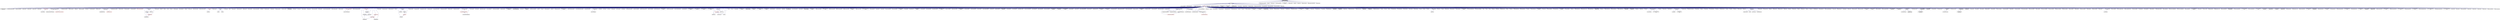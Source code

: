 digraph "threadmanager.hpp"
{
  edge [fontname="Helvetica",fontsize="10",labelfontname="Helvetica",labelfontsize="10"];
  node [fontname="Helvetica",fontsize="10",shape=record];
  Node309 [label="threadmanager.hpp",height=0.2,width=0.4,color="black", fillcolor="grey75", style="filled", fontcolor="black"];
  Node309 -> Node310 [dir="back",color="midnightblue",fontsize="10",style="solid",fontname="Helvetica"];
  Node310 [label="runtime.hpp",height=0.2,width=0.4,color="black", fillcolor="white", style="filled",URL="$d5/d15/include_2runtime_8hpp.html"];
  Node310 -> Node311 [dir="back",color="midnightblue",fontsize="10",style="solid",fontname="Helvetica"];
  Node311 [label="async_io_action.cpp",height=0.2,width=0.4,color="black", fillcolor="white", style="filled",URL="$d3/df5/async__io__action_8cpp.html"];
  Node310 -> Node312 [dir="back",color="midnightblue",fontsize="10",style="solid",fontname="Helvetica"];
  Node312 [label="async_io_external.cpp",height=0.2,width=0.4,color="black", fillcolor="white", style="filled",URL="$da/d9a/async__io__external_8cpp.html"];
  Node310 -> Node313 [dir="back",color="midnightblue",fontsize="10",style="solid",fontname="Helvetica"];
  Node313 [label="async_io_low_level.cpp",height=0.2,width=0.4,color="black", fillcolor="white", style="filled",URL="$dc/d10/async__io__low__level_8cpp.html"];
  Node310 -> Node314 [dir="back",color="midnightblue",fontsize="10",style="solid",fontname="Helvetica"];
  Node314 [label="async_io_simple.cpp",height=0.2,width=0.4,color="black", fillcolor="white", style="filled",URL="$da/db7/async__io__simple_8cpp.html"];
  Node310 -> Node315 [dir="back",color="midnightblue",fontsize="10",style="solid",fontname="Helvetica"];
  Node315 [label="rnd_future_reduce.cpp",height=0.2,width=0.4,color="black", fillcolor="white", style="filled",URL="$d1/db5/rnd__future__reduce_8cpp.html"];
  Node310 -> Node316 [dir="back",color="midnightblue",fontsize="10",style="solid",fontname="Helvetica"];
  Node316 [label="oversubscribing_resource\l_partitioner.cpp",height=0.2,width=0.4,color="black", fillcolor="white", style="filled",URL="$dd/dee/oversubscribing__resource__partitioner_8cpp.html"];
  Node310 -> Node317 [dir="back",color="midnightblue",fontsize="10",style="solid",fontname="Helvetica"];
  Node317 [label="system_characteristics.hpp",height=0.2,width=0.4,color="black", fillcolor="white", style="filled",URL="$d0/d07/system__characteristics_8hpp.html"];
  Node317 -> Node316 [dir="back",color="midnightblue",fontsize="10",style="solid",fontname="Helvetica"];
  Node317 -> Node318 [dir="back",color="midnightblue",fontsize="10",style="solid",fontname="Helvetica"];
  Node318 [label="simple_resource_partitioner.cpp",height=0.2,width=0.4,color="black", fillcolor="white", style="filled",URL="$d5/df9/simple__resource__partitioner_8cpp.html"];
  Node310 -> Node318 [dir="back",color="midnightblue",fontsize="10",style="solid",fontname="Helvetica"];
  Node310 -> Node319 [dir="back",color="midnightblue",fontsize="10",style="solid",fontname="Helvetica"];
  Node319 [label="hpx.hpp",height=0.2,width=0.4,color="red", fillcolor="white", style="filled",URL="$d0/daa/hpx_8hpp.html"];
  Node319 -> Node320 [dir="back",color="midnightblue",fontsize="10",style="solid",fontname="Helvetica"];
  Node320 [label="1d_stencil_1.cpp",height=0.2,width=0.4,color="black", fillcolor="white", style="filled",URL="$d2/db1/1d__stencil__1_8cpp.html"];
  Node319 -> Node321 [dir="back",color="midnightblue",fontsize="10",style="solid",fontname="Helvetica"];
  Node321 [label="1d_stencil_2.cpp",height=0.2,width=0.4,color="black", fillcolor="white", style="filled",URL="$d3/dd1/1d__stencil__2_8cpp.html"];
  Node319 -> Node322 [dir="back",color="midnightblue",fontsize="10",style="solid",fontname="Helvetica"];
  Node322 [label="1d_stencil_3.cpp",height=0.2,width=0.4,color="black", fillcolor="white", style="filled",URL="$db/d19/1d__stencil__3_8cpp.html"];
  Node319 -> Node323 [dir="back",color="midnightblue",fontsize="10",style="solid",fontname="Helvetica"];
  Node323 [label="1d_stencil_4.cpp",height=0.2,width=0.4,color="black", fillcolor="white", style="filled",URL="$d1/d7d/1d__stencil__4_8cpp.html"];
  Node319 -> Node324 [dir="back",color="midnightblue",fontsize="10",style="solid",fontname="Helvetica"];
  Node324 [label="1d_stencil_4_parallel.cpp",height=0.2,width=0.4,color="black", fillcolor="white", style="filled",URL="$d6/d05/1d__stencil__4__parallel_8cpp.html"];
  Node319 -> Node325 [dir="back",color="midnightblue",fontsize="10",style="solid",fontname="Helvetica"];
  Node325 [label="1d_stencil_4_repart.cpp",height=0.2,width=0.4,color="black", fillcolor="white", style="filled",URL="$d0/d6b/1d__stencil__4__repart_8cpp.html"];
  Node319 -> Node326 [dir="back",color="midnightblue",fontsize="10",style="solid",fontname="Helvetica"];
  Node326 [label="1d_stencil_4_throttle.cpp",height=0.2,width=0.4,color="black", fillcolor="white", style="filled",URL="$d6/de5/1d__stencil__4__throttle_8cpp.html"];
  Node319 -> Node327 [dir="back",color="midnightblue",fontsize="10",style="solid",fontname="Helvetica"];
  Node327 [label="1d_stencil_5.cpp",height=0.2,width=0.4,color="black", fillcolor="white", style="filled",URL="$d7/d2a/1d__stencil__5_8cpp.html"];
  Node319 -> Node328 [dir="back",color="midnightblue",fontsize="10",style="solid",fontname="Helvetica"];
  Node328 [label="1d_stencil_6.cpp",height=0.2,width=0.4,color="black", fillcolor="white", style="filled",URL="$db/de7/1d__stencil__6_8cpp.html"];
  Node319 -> Node329 [dir="back",color="midnightblue",fontsize="10",style="solid",fontname="Helvetica"];
  Node329 [label="1d_stencil_7.cpp",height=0.2,width=0.4,color="black", fillcolor="white", style="filled",URL="$d4/d5a/1d__stencil__7_8cpp.html"];
  Node319 -> Node330 [dir="back",color="midnightblue",fontsize="10",style="solid",fontname="Helvetica"];
  Node330 [label="1d_stencil_8.cpp",height=0.2,width=0.4,color="black", fillcolor="white", style="filled",URL="$df/de0/1d__stencil__8_8cpp.html"];
  Node319 -> Node331 [dir="back",color="midnightblue",fontsize="10",style="solid",fontname="Helvetica"];
  Node331 [label="accumulator.cpp",height=0.2,width=0.4,color="black", fillcolor="white", style="filled",URL="$d1/d81/accumulator_8cpp.html"];
  Node319 -> Node332 [dir="back",color="midnightblue",fontsize="10",style="solid",fontname="Helvetica"];
  Node332 [label="accumulator.hpp",height=0.2,width=0.4,color="red", fillcolor="white", style="filled",URL="$d4/d9d/server_2accumulator_8hpp.html"];
  Node332 -> Node331 [dir="back",color="midnightblue",fontsize="10",style="solid",fontname="Helvetica"];
  Node319 -> Node335 [dir="back",color="midnightblue",fontsize="10",style="solid",fontname="Helvetica"];
  Node335 [label="template_function_accumulator.hpp",height=0.2,width=0.4,color="black", fillcolor="white", style="filled",URL="$d7/da6/server_2template__function__accumulator_8hpp.html"];
  Node335 -> Node336 [dir="back",color="midnightblue",fontsize="10",style="solid",fontname="Helvetica"];
  Node336 [label="template_function_accumulator.cpp",height=0.2,width=0.4,color="black", fillcolor="white", style="filled",URL="$d5/d02/template__function__accumulator_8cpp.html"];
  Node335 -> Node337 [dir="back",color="midnightblue",fontsize="10",style="solid",fontname="Helvetica"];
  Node337 [label="template_function_accumulator.hpp",height=0.2,width=0.4,color="red", fillcolor="white", style="filled",URL="$d3/de9/template__function__accumulator_8hpp.html"];
  Node319 -> Node339 [dir="back",color="midnightblue",fontsize="10",style="solid",fontname="Helvetica"];
  Node339 [label="template_accumulator.cpp",height=0.2,width=0.4,color="black", fillcolor="white", style="filled",URL="$d0/d4a/template__accumulator_8cpp.html"];
  Node319 -> Node336 [dir="back",color="midnightblue",fontsize="10",style="solid",fontname="Helvetica"];
  Node319 -> Node337 [dir="back",color="midnightblue",fontsize="10",style="solid",fontname="Helvetica"];
  Node319 -> Node340 [dir="back",color="midnightblue",fontsize="10",style="solid",fontname="Helvetica"];
  Node340 [label="allgather_module.cpp",height=0.2,width=0.4,color="black", fillcolor="white", style="filled",URL="$df/de4/allgather__module_8cpp.html"];
  Node319 -> Node341 [dir="back",color="midnightblue",fontsize="10",style="solid",fontname="Helvetica"];
  Node341 [label="allgather.cpp",height=0.2,width=0.4,color="black", fillcolor="white", style="filled",URL="$d7/d06/allgather_8cpp.html"];
  Node319 -> Node342 [dir="back",color="midnightblue",fontsize="10",style="solid",fontname="Helvetica"];
  Node342 [label="allgather_and_gate.cpp",height=0.2,width=0.4,color="black", fillcolor="white", style="filled",URL="$d1/d56/allgather__and__gate_8cpp.html"];
  Node319 -> Node343 [dir="back",color="midnightblue",fontsize="10",style="solid",fontname="Helvetica"];
  Node343 [label="ag_client.cpp",height=0.2,width=0.4,color="black", fillcolor="white", style="filled",URL="$d4/d5d/ag__client_8cpp.html"];
  Node319 -> Node344 [dir="back",color="midnightblue",fontsize="10",style="solid",fontname="Helvetica"];
  Node344 [label="hpx_thread_phase.cpp",height=0.2,width=0.4,color="black", fillcolor="white", style="filled",URL="$d5/dca/hpx__thread__phase_8cpp.html"];
  Node319 -> Node345 [dir="back",color="midnightblue",fontsize="10",style="solid",fontname="Helvetica"];
  Node345 [label="os_thread_num.cpp",height=0.2,width=0.4,color="black", fillcolor="white", style="filled",URL="$d2/dfb/os__thread__num_8cpp.html"];
  Node319 -> Node346 [dir="back",color="midnightblue",fontsize="10",style="solid",fontname="Helvetica"];
  Node346 [label="cancelable_action.cpp",height=0.2,width=0.4,color="black", fillcolor="white", style="filled",URL="$d5/d0c/cancelable__action_8cpp.html"];
  Node319 -> Node347 [dir="back",color="midnightblue",fontsize="10",style="solid",fontname="Helvetica"];
  Node347 [label="cancelable_action.hpp",height=0.2,width=0.4,color="black", fillcolor="white", style="filled",URL="$d5/d4d/server_2cancelable__action_8hpp.html"];
  Node347 -> Node346 [dir="back",color="midnightblue",fontsize="10",style="solid",fontname="Helvetica"];
  Node347 -> Node348 [dir="back",color="midnightblue",fontsize="10",style="solid",fontname="Helvetica"];
  Node348 [label="cancelable_action.hpp",height=0.2,width=0.4,color="red", fillcolor="white", style="filled",URL="$d0/da3/stubs_2cancelable__action_8hpp.html"];
  Node319 -> Node348 [dir="back",color="midnightblue",fontsize="10",style="solid",fontname="Helvetica"];
  Node319 -> Node350 [dir="back",color="midnightblue",fontsize="10",style="solid",fontname="Helvetica"];
  Node350 [label="cancelable_action_client.cpp",height=0.2,width=0.4,color="black", fillcolor="white", style="filled",URL="$d1/db8/cancelable__action__client_8cpp.html"];
  Node319 -> Node351 [dir="back",color="midnightblue",fontsize="10",style="solid",fontname="Helvetica"];
  Node351 [label="cublas_matmul.cpp",height=0.2,width=0.4,color="black", fillcolor="white", style="filled",URL="$dd/d84/cublas__matmul_8cpp.html"];
  Node319 -> Node352 [dir="back",color="midnightblue",fontsize="10",style="solid",fontname="Helvetica"];
  Node352 [label="win_perf_counters.cpp",height=0.2,width=0.4,color="black", fillcolor="white", style="filled",URL="$d8/d11/win__perf__counters_8cpp.html"];
  Node319 -> Node353 [dir="back",color="midnightblue",fontsize="10",style="solid",fontname="Helvetica"];
  Node353 [label="win_perf_counters.hpp",height=0.2,width=0.4,color="black", fillcolor="white", style="filled",URL="$d5/da7/win__perf__counters_8hpp.html"];
  Node319 -> Node354 [dir="back",color="midnightblue",fontsize="10",style="solid",fontname="Helvetica"];
  Node354 [label="hello_world_component.hpp",height=0.2,width=0.4,color="red", fillcolor="white", style="filled",URL="$df/df0/hello__world__component_8hpp.html"];
  Node319 -> Node357 [dir="back",color="midnightblue",fontsize="10",style="solid",fontname="Helvetica"];
  Node357 [label="interpolate1d.cpp",height=0.2,width=0.4,color="black", fillcolor="white", style="filled",URL="$d0/d05/interpolate1d_8cpp.html"];
  Node319 -> Node358 [dir="back",color="midnightblue",fontsize="10",style="solid",fontname="Helvetica"];
  Node358 [label="partition.hpp",height=0.2,width=0.4,color="black", fillcolor="white", style="filled",URL="$d0/d7a/examples_2interpolate1d_2interpolate1d_2partition_8hpp.html"];
  Node358 -> Node357 [dir="back",color="midnightblue",fontsize="10",style="solid",fontname="Helvetica"];
  Node358 -> Node359 [dir="back",color="midnightblue",fontsize="10",style="solid",fontname="Helvetica"];
  Node359 [label="interpolate1d.hpp",height=0.2,width=0.4,color="red", fillcolor="white", style="filled",URL="$d4/dc7/interpolate1d_8hpp.html"];
  Node359 -> Node357 [dir="back",color="midnightblue",fontsize="10",style="solid",fontname="Helvetica"];
  Node319 -> Node361 [dir="back",color="midnightblue",fontsize="10",style="solid",fontname="Helvetica"];
  Node361 [label="partition.hpp",height=0.2,width=0.4,color="black", fillcolor="white", style="filled",URL="$d0/dff/examples_2interpolate1d_2interpolate1d_2server_2partition_8hpp.html"];
  Node361 -> Node358 [dir="back",color="midnightblue",fontsize="10",style="solid",fontname="Helvetica"];
  Node361 -> Node362 [dir="back",color="midnightblue",fontsize="10",style="solid",fontname="Helvetica"];
  Node362 [label="partition.cpp",height=0.2,width=0.4,color="black", fillcolor="white", style="filled",URL="$d0/d4f/examples_2interpolate1d_2interpolate1d_2server_2partition_8cpp.html"];
  Node319 -> Node359 [dir="back",color="midnightblue",fontsize="10",style="solid",fontname="Helvetica"];
  Node319 -> Node363 [dir="back",color="midnightblue",fontsize="10",style="solid",fontname="Helvetica"];
  Node363 [label="read_values.cpp",height=0.2,width=0.4,color="black", fillcolor="white", style="filled",URL="$d0/d8c/interpolate1d_2interpolate1d_2read__values_8cpp.html"];
  Node319 -> Node362 [dir="back",color="midnightblue",fontsize="10",style="solid",fontname="Helvetica"];
  Node319 -> Node364 [dir="back",color="midnightblue",fontsize="10",style="solid",fontname="Helvetica"];
  Node364 [label="jacobi.cpp",height=0.2,width=0.4,color="black", fillcolor="white", style="filled",URL="$d2/d27/jacobi_8cpp.html"];
  Node319 -> Node365 [dir="back",color="midnightblue",fontsize="10",style="solid",fontname="Helvetica"];
  Node365 [label="grid.cpp",height=0.2,width=0.4,color="black", fillcolor="white", style="filled",URL="$d6/d1b/jacobi__component_2grid_8cpp.html"];
  Node319 -> Node366 [dir="back",color="midnightblue",fontsize="10",style="solid",fontname="Helvetica"];
  Node366 [label="row.cpp",height=0.2,width=0.4,color="black", fillcolor="white", style="filled",URL="$d3/d86/server_2row_8cpp.html"];
  Node319 -> Node367 [dir="back",color="midnightblue",fontsize="10",style="solid",fontname="Helvetica"];
  Node367 [label="solver.cpp",height=0.2,width=0.4,color="black", fillcolor="white", style="filled",URL="$d6/d94/solver_8cpp.html"];
  Node319 -> Node368 [dir="back",color="midnightblue",fontsize="10",style="solid",fontname="Helvetica"];
  Node368 [label="stencil_iterator.cpp",height=0.2,width=0.4,color="black", fillcolor="white", style="filled",URL="$d6/de1/server_2stencil__iterator_8cpp.html"];
  Node319 -> Node369 [dir="back",color="midnightblue",fontsize="10",style="solid",fontname="Helvetica"];
  Node369 [label="stencil_iterator.cpp",height=0.2,width=0.4,color="black", fillcolor="white", style="filled",URL="$d7/d71/stencil__iterator_8cpp.html"];
  Node319 -> Node370 [dir="back",color="midnightblue",fontsize="10",style="solid",fontname="Helvetica"];
  Node370 [label="jacobi.cpp",height=0.2,width=0.4,color="black", fillcolor="white", style="filled",URL="$d3/d44/smp_2jacobi_8cpp.html"];
  Node319 -> Node371 [dir="back",color="midnightblue",fontsize="10",style="solid",fontname="Helvetica"];
  Node371 [label="jacobi_hpx.cpp",height=0.2,width=0.4,color="black", fillcolor="white", style="filled",URL="$d8/d72/jacobi__hpx_8cpp.html"];
  Node319 -> Node372 [dir="back",color="midnightblue",fontsize="10",style="solid",fontname="Helvetica"];
  Node372 [label="jacobi_nonuniform.cpp",height=0.2,width=0.4,color="black", fillcolor="white", style="filled",URL="$dd/ddc/jacobi__nonuniform_8cpp.html"];
  Node319 -> Node373 [dir="back",color="midnightblue",fontsize="10",style="solid",fontname="Helvetica"];
  Node373 [label="jacobi_nonuniform_hpx.cpp",height=0.2,width=0.4,color="black", fillcolor="white", style="filled",URL="$de/d56/jacobi__nonuniform__hpx_8cpp.html"];
  Node319 -> Node374 [dir="back",color="midnightblue",fontsize="10",style="solid",fontname="Helvetica"];
  Node374 [label="nqueen.cpp",height=0.2,width=0.4,color="black", fillcolor="white", style="filled",URL="$db/dca/nqueen_8cpp.html"];
  Node319 -> Node375 [dir="back",color="midnightblue",fontsize="10",style="solid",fontname="Helvetica"];
  Node375 [label="nqueen.hpp",height=0.2,width=0.4,color="red", fillcolor="white", style="filled",URL="$de/d58/server_2nqueen_8hpp.html"];
  Node375 -> Node374 [dir="back",color="midnightblue",fontsize="10",style="solid",fontname="Helvetica"];
  Node319 -> Node378 [dir="back",color="midnightblue",fontsize="10",style="solid",fontname="Helvetica"];
  Node378 [label="nqueen_client.cpp",height=0.2,width=0.4,color="black", fillcolor="white", style="filled",URL="$d3/d5e/nqueen__client_8cpp.html"];
  Node319 -> Node379 [dir="back",color="midnightblue",fontsize="10",style="solid",fontname="Helvetica"];
  Node379 [label="sine.cpp",height=0.2,width=0.4,color="black", fillcolor="white", style="filled",URL="$d3/d0d/server_2sine_8cpp.html"];
  Node319 -> Node380 [dir="back",color="midnightblue",fontsize="10",style="solid",fontname="Helvetica"];
  Node380 [label="sine.hpp",height=0.2,width=0.4,color="black", fillcolor="white", style="filled",URL="$d8/dac/sine_8hpp.html"];
  Node380 -> Node379 [dir="back",color="midnightblue",fontsize="10",style="solid",fontname="Helvetica"];
  Node380 -> Node381 [dir="back",color="midnightblue",fontsize="10",style="solid",fontname="Helvetica"];
  Node381 [label="sine.cpp",height=0.2,width=0.4,color="black", fillcolor="white", style="filled",URL="$d5/dd8/sine_8cpp.html"];
  Node319 -> Node381 [dir="back",color="midnightblue",fontsize="10",style="solid",fontname="Helvetica"];
  Node319 -> Node382 [dir="back",color="midnightblue",fontsize="10",style="solid",fontname="Helvetica"];
  Node382 [label="sine_client.cpp",height=0.2,width=0.4,color="black", fillcolor="white", style="filled",URL="$db/d62/sine__client_8cpp.html"];
  Node319 -> Node383 [dir="back",color="midnightblue",fontsize="10",style="solid",fontname="Helvetica"];
  Node383 [label="qt.cpp",height=0.2,width=0.4,color="black", fillcolor="white", style="filled",URL="$df/d90/qt_8cpp.html"];
  Node319 -> Node384 [dir="back",color="midnightblue",fontsize="10",style="solid",fontname="Helvetica"];
  Node384 [label="queue_client.cpp",height=0.2,width=0.4,color="black", fillcolor="white", style="filled",URL="$d7/d96/queue__client_8cpp.html"];
  Node319 -> Node385 [dir="back",color="midnightblue",fontsize="10",style="solid",fontname="Helvetica"];
  Node385 [label="customize_async.cpp",height=0.2,width=0.4,color="black", fillcolor="white", style="filled",URL="$d0/d82/customize__async_8cpp.html"];
  Node319 -> Node386 [dir="back",color="midnightblue",fontsize="10",style="solid",fontname="Helvetica"];
  Node386 [label="data_actions.cpp",height=0.2,width=0.4,color="black", fillcolor="white", style="filled",URL="$dc/d68/data__actions_8cpp.html"];
  Node319 -> Node387 [dir="back",color="midnightblue",fontsize="10",style="solid",fontname="Helvetica"];
  Node387 [label="error_handling.cpp",height=0.2,width=0.4,color="black", fillcolor="white", style="filled",URL="$d9/d96/error__handling_8cpp.html"];
  Node319 -> Node388 [dir="back",color="midnightblue",fontsize="10",style="solid",fontname="Helvetica"];
  Node388 [label="event_synchronization.cpp",height=0.2,width=0.4,color="black", fillcolor="white", style="filled",URL="$d0/d35/event__synchronization_8cpp.html"];
  Node319 -> Node389 [dir="back",color="midnightblue",fontsize="10",style="solid",fontname="Helvetica"];
  Node389 [label="factorial.cpp",height=0.2,width=0.4,color="black", fillcolor="white", style="filled",URL="$d9/d00/factorial_8cpp.html"];
  Node319 -> Node390 [dir="back",color="midnightblue",fontsize="10",style="solid",fontname="Helvetica"];
  Node390 [label="file_serialization.cpp",height=0.2,width=0.4,color="black", fillcolor="white", style="filled",URL="$de/d58/file__serialization_8cpp.html"];
  Node319 -> Node391 [dir="back",color="midnightblue",fontsize="10",style="solid",fontname="Helvetica"];
  Node391 [label="init_globally.cpp",height=0.2,width=0.4,color="black", fillcolor="white", style="filled",URL="$d6/dad/init__globally_8cpp.html"];
  Node319 -> Node392 [dir="back",color="midnightblue",fontsize="10",style="solid",fontname="Helvetica"];
  Node392 [label="interest_calculator.cpp",height=0.2,width=0.4,color="black", fillcolor="white", style="filled",URL="$d2/d86/interest__calculator_8cpp.html"];
  Node319 -> Node393 [dir="back",color="midnightblue",fontsize="10",style="solid",fontname="Helvetica"];
  Node393 [label="non_atomic_rma.cpp",height=0.2,width=0.4,color="black", fillcolor="white", style="filled",URL="$d7/d8b/non__atomic__rma_8cpp.html"];
  Node319 -> Node394 [dir="back",color="midnightblue",fontsize="10",style="solid",fontname="Helvetica"];
  Node394 [label="partitioned_vector\l_spmd_foreach.cpp",height=0.2,width=0.4,color="black", fillcolor="white", style="filled",URL="$db/d7c/partitioned__vector__spmd__foreach_8cpp.html"];
  Node319 -> Node395 [dir="back",color="midnightblue",fontsize="10",style="solid",fontname="Helvetica"];
  Node395 [label="pipeline1.cpp",height=0.2,width=0.4,color="black", fillcolor="white", style="filled",URL="$d5/d77/pipeline1_8cpp.html"];
  Node319 -> Node396 [dir="back",color="midnightblue",fontsize="10",style="solid",fontname="Helvetica"];
  Node396 [label="quicksort.cpp",height=0.2,width=0.4,color="black", fillcolor="white", style="filled",URL="$d3/d1e/quicksort_8cpp.html"];
  Node319 -> Node397 [dir="back",color="midnightblue",fontsize="10",style="solid",fontname="Helvetica"];
  Node397 [label="receive_buffer.cpp",height=0.2,width=0.4,color="black", fillcolor="white", style="filled",URL="$d7/d10/receive__buffer_8cpp.html"];
  Node319 -> Node398 [dir="back",color="midnightblue",fontsize="10",style="solid",fontname="Helvetica"];
  Node398 [label="safe_object.cpp",height=0.2,width=0.4,color="black", fillcolor="white", style="filled",URL="$dd/d52/safe__object_8cpp.html"];
  Node319 -> Node399 [dir="back",color="midnightblue",fontsize="10",style="solid",fontname="Helvetica"];
  Node399 [label="sort_by_key_demo.cpp",height=0.2,width=0.4,color="black", fillcolor="white", style="filled",URL="$da/d20/sort__by__key__demo_8cpp.html"];
  Node319 -> Node400 [dir="back",color="midnightblue",fontsize="10",style="solid",fontname="Helvetica"];
  Node400 [label="timed_wake.cpp",height=0.2,width=0.4,color="black", fillcolor="white", style="filled",URL="$d8/df9/timed__wake_8cpp.html"];
  Node319 -> Node401 [dir="back",color="midnightblue",fontsize="10",style="solid",fontname="Helvetica"];
  Node401 [label="vector_counting_dotproduct.cpp",height=0.2,width=0.4,color="black", fillcolor="white", style="filled",URL="$df/de9/vector__counting__dotproduct_8cpp.html"];
  Node319 -> Node402 [dir="back",color="midnightblue",fontsize="10",style="solid",fontname="Helvetica"];
  Node402 [label="vector_zip_dotproduct.cpp",height=0.2,width=0.4,color="black", fillcolor="white", style="filled",URL="$dc/d18/vector__zip__dotproduct_8cpp.html"];
  Node319 -> Node403 [dir="back",color="midnightblue",fontsize="10",style="solid",fontname="Helvetica"];
  Node403 [label="zerocopy_rdma.cpp",height=0.2,width=0.4,color="black", fillcolor="white", style="filled",URL="$d1/dad/zerocopy__rdma_8cpp.html"];
  Node319 -> Node404 [dir="back",color="midnightblue",fontsize="10",style="solid",fontname="Helvetica"];
  Node404 [label="random_mem_access.cpp",height=0.2,width=0.4,color="black", fillcolor="white", style="filled",URL="$d1/d51/random__mem__access_8cpp.html"];
  Node319 -> Node405 [dir="back",color="midnightblue",fontsize="10",style="solid",fontname="Helvetica"];
  Node405 [label="random_mem_access.hpp",height=0.2,width=0.4,color="red", fillcolor="white", style="filled",URL="$d0/d19/server_2random__mem__access_8hpp.html"];
  Node405 -> Node404 [dir="back",color="midnightblue",fontsize="10",style="solid",fontname="Helvetica"];
  Node319 -> Node408 [dir="back",color="midnightblue",fontsize="10",style="solid",fontname="Helvetica"];
  Node408 [label="random_mem_access_client.cpp",height=0.2,width=0.4,color="black", fillcolor="white", style="filled",URL="$df/d1b/random__mem__access__client_8cpp.html"];
  Node319 -> Node316 [dir="back",color="midnightblue",fontsize="10",style="solid",fontname="Helvetica"];
  Node319 -> Node318 [dir="back",color="midnightblue",fontsize="10",style="solid",fontname="Helvetica"];
  Node319 -> Node409 [dir="back",color="midnightblue",fontsize="10",style="solid",fontname="Helvetica"];
  Node409 [label="dimension.hpp",height=0.2,width=0.4,color="red", fillcolor="white", style="filled",URL="$d6/d39/sheneos_2sheneos_2dimension_8hpp.html"];
  Node409 -> Node415 [dir="back",color="midnightblue",fontsize="10",style="solid",fontname="Helvetica"];
  Node415 [label="partition3d.hpp",height=0.2,width=0.4,color="black", fillcolor="white", style="filled",URL="$dd/dbf/server_2partition3d_8hpp.html"];
  Node415 -> Node416 [dir="back",color="midnightblue",fontsize="10",style="solid",fontname="Helvetica"];
  Node416 [label="partition3d.hpp",height=0.2,width=0.4,color="black", fillcolor="white", style="filled",URL="$d1/d50/partition3d_8hpp.html"];
  Node416 -> Node412 [dir="back",color="midnightblue",fontsize="10",style="solid",fontname="Helvetica"];
  Node412 [label="interpolator.cpp",height=0.2,width=0.4,color="black", fillcolor="white", style="filled",URL="$d5/d02/interpolator_8cpp.html"];
  Node416 -> Node417 [dir="back",color="midnightblue",fontsize="10",style="solid",fontname="Helvetica"];
  Node417 [label="interpolator.hpp",height=0.2,width=0.4,color="red", fillcolor="white", style="filled",URL="$dc/d3b/interpolator_8hpp.html"];
  Node417 -> Node412 [dir="back",color="midnightblue",fontsize="10",style="solid",fontname="Helvetica"];
  Node417 -> Node420 [dir="back",color="midnightblue",fontsize="10",style="solid",fontname="Helvetica"];
  Node420 [label="sheneos_test.cpp",height=0.2,width=0.4,color="black", fillcolor="white", style="filled",URL="$d4/d6e/sheneos__test_8cpp.html"];
  Node415 -> Node414 [dir="back",color="midnightblue",fontsize="10",style="solid",fontname="Helvetica"];
  Node414 [label="partition3d.cpp",height=0.2,width=0.4,color="black", fillcolor="white", style="filled",URL="$de/d70/partition3d_8cpp.html"];
  Node319 -> Node412 [dir="back",color="midnightblue",fontsize="10",style="solid",fontname="Helvetica"];
  Node319 -> Node416 [dir="back",color="midnightblue",fontsize="10",style="solid",fontname="Helvetica"];
  Node319 -> Node415 [dir="back",color="midnightblue",fontsize="10",style="solid",fontname="Helvetica"];
  Node319 -> Node417 [dir="back",color="midnightblue",fontsize="10",style="solid",fontname="Helvetica"];
  Node319 -> Node421 [dir="back",color="midnightblue",fontsize="10",style="solid",fontname="Helvetica"];
  Node421 [label="configuration.hpp",height=0.2,width=0.4,color="red", fillcolor="white", style="filled",URL="$dc/d0a/configuration_8hpp.html"];
  Node421 -> Node417 [dir="back",color="midnightblue",fontsize="10",style="solid",fontname="Helvetica"];
  Node319 -> Node413 [dir="back",color="midnightblue",fontsize="10",style="solid",fontname="Helvetica"];
  Node413 [label="read_values.cpp",height=0.2,width=0.4,color="black", fillcolor="white", style="filled",URL="$d7/da4/sheneos_2sheneos_2read__values_8cpp.html"];
  Node319 -> Node414 [dir="back",color="midnightblue",fontsize="10",style="solid",fontname="Helvetica"];
  Node319 -> Node420 [dir="back",color="midnightblue",fontsize="10",style="solid",fontname="Helvetica"];
  Node319 -> Node423 [dir="back",color="midnightblue",fontsize="10",style="solid",fontname="Helvetica"];
  Node423 [label="startup_shutdown.cpp",height=0.2,width=0.4,color="black", fillcolor="white", style="filled",URL="$d3/dfc/server_2startup__shutdown_8cpp.html"];
  Node319 -> Node424 [dir="back",color="midnightblue",fontsize="10",style="solid",fontname="Helvetica"];
  Node424 [label="startup_shutdown.cpp",height=0.2,width=0.4,color="black", fillcolor="white", style="filled",URL="$d0/ddb/startup__shutdown_8cpp.html"];
  Node319 -> Node425 [dir="back",color="midnightblue",fontsize="10",style="solid",fontname="Helvetica"];
  Node425 [label="spin.cpp",height=0.2,width=0.4,color="black", fillcolor="white", style="filled",URL="$d7/df2/spin_8cpp.html"];
  Node319 -> Node426 [dir="back",color="midnightblue",fontsize="10",style="solid",fontname="Helvetica"];
  Node426 [label="throttle.cpp",height=0.2,width=0.4,color="black", fillcolor="white", style="filled",URL="$de/d56/server_2throttle_8cpp.html"];
  Node319 -> Node427 [dir="back",color="midnightblue",fontsize="10",style="solid",fontname="Helvetica"];
  Node427 [label="throttle.hpp",height=0.2,width=0.4,color="black", fillcolor="white", style="filled",URL="$db/dc9/server_2throttle_8hpp.html"];
  Node427 -> Node426 [dir="back",color="midnightblue",fontsize="10",style="solid",fontname="Helvetica"];
  Node427 -> Node428 [dir="back",color="midnightblue",fontsize="10",style="solid",fontname="Helvetica"];
  Node428 [label="throttle.hpp",height=0.2,width=0.4,color="black", fillcolor="white", style="filled",URL="$d5/dec/stubs_2throttle_8hpp.html"];
  Node428 -> Node429 [dir="back",color="midnightblue",fontsize="10",style="solid",fontname="Helvetica"];
  Node429 [label="throttle.hpp",height=0.2,width=0.4,color="red", fillcolor="white", style="filled",URL="$d2/d2e/throttle_8hpp.html"];
  Node429 -> Node430 [dir="back",color="midnightblue",fontsize="10",style="solid",fontname="Helvetica"];
  Node430 [label="throttle.cpp",height=0.2,width=0.4,color="black", fillcolor="white", style="filled",URL="$db/d02/throttle_8cpp.html"];
  Node319 -> Node428 [dir="back",color="midnightblue",fontsize="10",style="solid",fontname="Helvetica"];
  Node319 -> Node430 [dir="back",color="midnightblue",fontsize="10",style="solid",fontname="Helvetica"];
  Node319 -> Node429 [dir="back",color="midnightblue",fontsize="10",style="solid",fontname="Helvetica"];
  Node319 -> Node432 [dir="back",color="midnightblue",fontsize="10",style="solid",fontname="Helvetica"];
  Node432 [label="transpose_await.cpp",height=0.2,width=0.4,color="black", fillcolor="white", style="filled",URL="$de/d68/transpose__await_8cpp.html"];
  Node319 -> Node433 [dir="back",color="midnightblue",fontsize="10",style="solid",fontname="Helvetica"];
  Node433 [label="transpose_block.cpp",height=0.2,width=0.4,color="black", fillcolor="white", style="filled",URL="$d0/de1/transpose__block_8cpp.html"];
  Node319 -> Node434 [dir="back",color="midnightblue",fontsize="10",style="solid",fontname="Helvetica"];
  Node434 [label="transpose_block_numa.cpp",height=0.2,width=0.4,color="black", fillcolor="white", style="filled",URL="$dd/d3b/transpose__block__numa_8cpp.html"];
  Node319 -> Node435 [dir="back",color="midnightblue",fontsize="10",style="solid",fontname="Helvetica"];
  Node435 [label="transpose_serial.cpp",height=0.2,width=0.4,color="black", fillcolor="white", style="filled",URL="$db/d74/transpose__serial_8cpp.html"];
  Node319 -> Node436 [dir="back",color="midnightblue",fontsize="10",style="solid",fontname="Helvetica"];
  Node436 [label="transpose_serial_block.cpp",height=0.2,width=0.4,color="black", fillcolor="white", style="filled",URL="$d8/daa/transpose__serial__block_8cpp.html"];
  Node319 -> Node437 [dir="back",color="midnightblue",fontsize="10",style="solid",fontname="Helvetica"];
  Node437 [label="transpose_serial_vector.cpp",height=0.2,width=0.4,color="black", fillcolor="white", style="filled",URL="$d4/d04/transpose__serial__vector_8cpp.html"];
  Node319 -> Node438 [dir="back",color="midnightblue",fontsize="10",style="solid",fontname="Helvetica"];
  Node438 [label="transpose_smp.cpp",height=0.2,width=0.4,color="black", fillcolor="white", style="filled",URL="$d2/d99/transpose__smp_8cpp.html"];
  Node319 -> Node439 [dir="back",color="midnightblue",fontsize="10",style="solid",fontname="Helvetica"];
  Node439 [label="transpose_smp_block.cpp",height=0.2,width=0.4,color="black", fillcolor="white", style="filled",URL="$da/d4d/transpose__smp__block_8cpp.html"];
  Node319 -> Node440 [dir="back",color="midnightblue",fontsize="10",style="solid",fontname="Helvetica"];
  Node440 [label="simple_central_tuplespace.hpp",height=0.2,width=0.4,color="red", fillcolor="white", style="filled",URL="$db/d69/server_2simple__central__tuplespace_8hpp.html"];
  Node440 -> Node441 [dir="back",color="midnightblue",fontsize="10",style="solid",fontname="Helvetica"];
  Node441 [label="simple_central_tuplespace.cpp",height=0.2,width=0.4,color="black", fillcolor="white", style="filled",URL="$d3/dec/simple__central__tuplespace_8cpp.html"];
  Node319 -> Node445 [dir="back",color="midnightblue",fontsize="10",style="solid",fontname="Helvetica"];
  Node445 [label="tuples_warehouse.hpp",height=0.2,width=0.4,color="black", fillcolor="white", style="filled",URL="$da/de6/tuples__warehouse_8hpp.html"];
  Node445 -> Node440 [dir="back",color="midnightblue",fontsize="10",style="solid",fontname="Helvetica"];
  Node319 -> Node441 [dir="back",color="midnightblue",fontsize="10",style="solid",fontname="Helvetica"];
  Node319 -> Node446 [dir="back",color="midnightblue",fontsize="10",style="solid",fontname="Helvetica"];
  Node446 [label="hpx_runtime.cpp",height=0.2,width=0.4,color="black", fillcolor="white", style="filled",URL="$d7/d1e/hpx__runtime_8cpp.html"];
  Node319 -> Node447 [dir="back",color="midnightblue",fontsize="10",style="solid",fontname="Helvetica"];
  Node447 [label="synchronize.cpp",height=0.2,width=0.4,color="black", fillcolor="white", style="filled",URL="$da/da2/synchronize_8cpp.html"];
  Node319 -> Node448 [dir="back",color="midnightblue",fontsize="10",style="solid",fontname="Helvetica"];
  Node448 [label="agas_cache_timings.cpp",height=0.2,width=0.4,color="black", fillcolor="white", style="filled",URL="$dd/d37/agas__cache__timings_8cpp.html"];
  Node319 -> Node449 [dir="back",color="midnightblue",fontsize="10",style="solid",fontname="Helvetica"];
  Node449 [label="async_overheads.cpp",height=0.2,width=0.4,color="black", fillcolor="white", style="filled",URL="$de/da6/async__overheads_8cpp.html"];
  Node319 -> Node450 [dir="back",color="midnightblue",fontsize="10",style="solid",fontname="Helvetica"];
  Node450 [label="coroutines_call_overhead.cpp",height=0.2,width=0.4,color="black", fillcolor="white", style="filled",URL="$da/d1e/coroutines__call__overhead_8cpp.html"];
  Node319 -> Node451 [dir="back",color="midnightblue",fontsize="10",style="solid",fontname="Helvetica"];
  Node451 [label="foreach_scaling.cpp",height=0.2,width=0.4,color="black", fillcolor="white", style="filled",URL="$d4/d94/foreach__scaling_8cpp.html"];
  Node319 -> Node452 [dir="back",color="midnightblue",fontsize="10",style="solid",fontname="Helvetica"];
  Node452 [label="function_object_wrapper\l_overhead.cpp",height=0.2,width=0.4,color="black", fillcolor="white", style="filled",URL="$d5/d6f/function__object__wrapper__overhead_8cpp.html"];
  Node319 -> Node453 [dir="back",color="midnightblue",fontsize="10",style="solid",fontname="Helvetica"];
  Node453 [label="hpx_homogeneous_timed\l_task_spawn_executors.cpp",height=0.2,width=0.4,color="black", fillcolor="white", style="filled",URL="$d1/d3b/hpx__homogeneous__timed__task__spawn__executors_8cpp.html"];
  Node319 -> Node454 [dir="back",color="midnightblue",fontsize="10",style="solid",fontname="Helvetica"];
  Node454 [label="htts2_hpx.cpp",height=0.2,width=0.4,color="black", fillcolor="white", style="filled",URL="$d2/daf/htts2__hpx_8cpp.html"];
  Node319 -> Node455 [dir="back",color="midnightblue",fontsize="10",style="solid",fontname="Helvetica"];
  Node455 [label="partitioned_vector\l_foreach.cpp",height=0.2,width=0.4,color="black", fillcolor="white", style="filled",URL="$df/d5f/partitioned__vector__foreach_8cpp.html"];
  Node319 -> Node456 [dir="back",color="midnightblue",fontsize="10",style="solid",fontname="Helvetica"];
  Node456 [label="serialization_overhead.cpp",height=0.2,width=0.4,color="black", fillcolor="white", style="filled",URL="$d3/df8/serialization__overhead_8cpp.html"];
  Node319 -> Node457 [dir="back",color="midnightblue",fontsize="10",style="solid",fontname="Helvetica"];
  Node457 [label="sizeof.cpp",height=0.2,width=0.4,color="black", fillcolor="white", style="filled",URL="$d3/d0f/sizeof_8cpp.html"];
  Node319 -> Node458 [dir="back",color="midnightblue",fontsize="10",style="solid",fontname="Helvetica"];
  Node458 [label="skynet.cpp",height=0.2,width=0.4,color="black", fillcolor="white", style="filled",URL="$d0/dc3/skynet_8cpp.html"];
  Node319 -> Node459 [dir="back",color="midnightblue",fontsize="10",style="solid",fontname="Helvetica"];
  Node459 [label="stencil3_iterators.cpp",height=0.2,width=0.4,color="black", fillcolor="white", style="filled",URL="$db/d9e/stencil3__iterators_8cpp.html"];
  Node319 -> Node460 [dir="back",color="midnightblue",fontsize="10",style="solid",fontname="Helvetica"];
  Node460 [label="stream.cpp",height=0.2,width=0.4,color="black", fillcolor="white", style="filled",URL="$da/d5f/stream_8cpp.html"];
  Node319 -> Node461 [dir="back",color="midnightblue",fontsize="10",style="solid",fontname="Helvetica"];
  Node461 [label="timed_task_spawn.cpp",height=0.2,width=0.4,color="black", fillcolor="white", style="filled",URL="$df/de1/timed__task__spawn_8cpp.html"];
  Node319 -> Node462 [dir="back",color="midnightblue",fontsize="10",style="solid",fontname="Helvetica"];
  Node462 [label="transform_reduce_binary\l_scaling.cpp",height=0.2,width=0.4,color="black", fillcolor="white", style="filled",URL="$d1/dae/transform__reduce__binary__scaling_8cpp.html"];
  Node319 -> Node463 [dir="back",color="midnightblue",fontsize="10",style="solid",fontname="Helvetica"];
  Node463 [label="transform_reduce_scaling.cpp",height=0.2,width=0.4,color="black", fillcolor="white", style="filled",URL="$db/d2a/transform__reduce__scaling_8cpp.html"];
  Node319 -> Node464 [dir="back",color="midnightblue",fontsize="10",style="solid",fontname="Helvetica"];
  Node464 [label="minmax_element_performance.cpp",height=0.2,width=0.4,color="black", fillcolor="white", style="filled",URL="$d9/d93/minmax__element__performance_8cpp.html"];
  Node319 -> Node465 [dir="back",color="midnightblue",fontsize="10",style="solid",fontname="Helvetica"];
  Node465 [label="barrier_performance.cpp",height=0.2,width=0.4,color="black", fillcolor="white", style="filled",URL="$d6/d6c/barrier__performance_8cpp.html"];
  Node319 -> Node466 [dir="back",color="midnightblue",fontsize="10",style="solid",fontname="Helvetica"];
  Node466 [label="network_storage.cpp",height=0.2,width=0.4,color="black", fillcolor="white", style="filled",URL="$db/daa/network__storage_8cpp.html"];
  Node319 -> Node467 [dir="back",color="midnightblue",fontsize="10",style="solid",fontname="Helvetica"];
  Node467 [label="simple_profiler.hpp",height=0.2,width=0.4,color="black", fillcolor="white", style="filled",URL="$d8/d02/simple__profiler_8hpp.html"];
  Node467 -> Node466 [dir="back",color="midnightblue",fontsize="10",style="solid",fontname="Helvetica"];
  Node319 -> Node468 [dir="back",color="midnightblue",fontsize="10",style="solid",fontname="Helvetica"];
  Node468 [label="osu_bcast.cpp",height=0.2,width=0.4,color="black", fillcolor="white", style="filled",URL="$d3/dca/osu__bcast_8cpp.html"];
  Node319 -> Node469 [dir="back",color="midnightblue",fontsize="10",style="solid",fontname="Helvetica"];
  Node469 [label="osu_bibw.cpp",height=0.2,width=0.4,color="black", fillcolor="white", style="filled",URL="$d2/d04/osu__bibw_8cpp.html"];
  Node319 -> Node470 [dir="back",color="midnightblue",fontsize="10",style="solid",fontname="Helvetica"];
  Node470 [label="osu_bw.cpp",height=0.2,width=0.4,color="black", fillcolor="white", style="filled",URL="$d4/d20/osu__bw_8cpp.html"];
  Node319 -> Node471 [dir="back",color="midnightblue",fontsize="10",style="solid",fontname="Helvetica"];
  Node471 [label="osu_latency.cpp",height=0.2,width=0.4,color="black", fillcolor="white", style="filled",URL="$df/d58/osu__latency_8cpp.html"];
  Node319 -> Node472 [dir="back",color="midnightblue",fontsize="10",style="solid",fontname="Helvetica"];
  Node472 [label="osu_multi_lat.cpp",height=0.2,width=0.4,color="black", fillcolor="white", style="filled",URL="$d7/d91/osu__multi__lat_8cpp.html"];
  Node319 -> Node473 [dir="back",color="midnightblue",fontsize="10",style="solid",fontname="Helvetica"];
  Node473 [label="osu_scatter.cpp",height=0.2,width=0.4,color="black", fillcolor="white", style="filled",URL="$d4/d4c/osu__scatter_8cpp.html"];
  Node319 -> Node474 [dir="back",color="midnightblue",fontsize="10",style="solid",fontname="Helvetica"];
  Node474 [label="pingpong_performance.cpp",height=0.2,width=0.4,color="black", fillcolor="white", style="filled",URL="$de/d03/pingpong__performance_8cpp.html"];
  Node319 -> Node475 [dir="back",color="midnightblue",fontsize="10",style="solid",fontname="Helvetica"];
  Node475 [label="benchmark_is_heap.cpp",height=0.2,width=0.4,color="black", fillcolor="white", style="filled",URL="$da/d4f/benchmark__is__heap_8cpp.html"];
  Node319 -> Node476 [dir="back",color="midnightblue",fontsize="10",style="solid",fontname="Helvetica"];
  Node476 [label="benchmark_is_heap_until.cpp",height=0.2,width=0.4,color="black", fillcolor="white", style="filled",URL="$dc/df5/benchmark__is__heap__until_8cpp.html"];
  Node319 -> Node477 [dir="back",color="midnightblue",fontsize="10",style="solid",fontname="Helvetica"];
  Node477 [label="benchmark_merge.cpp",height=0.2,width=0.4,color="black", fillcolor="white", style="filled",URL="$dd/d49/benchmark__merge_8cpp.html"];
  Node319 -> Node478 [dir="back",color="midnightblue",fontsize="10",style="solid",fontname="Helvetica"];
  Node478 [label="benchmark_partition.cpp",height=0.2,width=0.4,color="black", fillcolor="white", style="filled",URL="$d9/d88/benchmark__partition_8cpp.html"];
  Node319 -> Node479 [dir="back",color="midnightblue",fontsize="10",style="solid",fontname="Helvetica"];
  Node479 [label="benchmark_partition\l_copy.cpp",height=0.2,width=0.4,color="black", fillcolor="white", style="filled",URL="$d3/d0e/benchmark__partition__copy_8cpp.html"];
  Node319 -> Node480 [dir="back",color="midnightblue",fontsize="10",style="solid",fontname="Helvetica"];
  Node480 [label="benchmark_unique_copy.cpp",height=0.2,width=0.4,color="black", fillcolor="white", style="filled",URL="$d9/d53/benchmark__unique__copy_8cpp.html"];
  Node319 -> Node481 [dir="back",color="midnightblue",fontsize="10",style="solid",fontname="Helvetica"];
  Node481 [label="action_move_semantics.cpp",height=0.2,width=0.4,color="black", fillcolor="white", style="filled",URL="$d4/db3/action__move__semantics_8cpp.html"];
  Node319 -> Node482 [dir="back",color="midnightblue",fontsize="10",style="solid",fontname="Helvetica"];
  Node482 [label="movable_objects.cpp",height=0.2,width=0.4,color="black", fillcolor="white", style="filled",URL="$d8/d65/movable__objects_8cpp.html"];
  Node319 -> Node483 [dir="back",color="midnightblue",fontsize="10",style="solid",fontname="Helvetica"];
  Node483 [label="duplicate_id_registration\l_1596.cpp",height=0.2,width=0.4,color="black", fillcolor="white", style="filled",URL="$db/d8d/duplicate__id__registration__1596_8cpp.html"];
  Node319 -> Node484 [dir="back",color="midnightblue",fontsize="10",style="solid",fontname="Helvetica"];
  Node484 [label="pass_by_value_id_type\l_action.cpp",height=0.2,width=0.4,color="black", fillcolor="white", style="filled",URL="$d0/de6/pass__by__value__id__type__action_8cpp.html"];
  Node319 -> Node485 [dir="back",color="midnightblue",fontsize="10",style="solid",fontname="Helvetica"];
  Node485 [label="register_with_basename\l_1804.cpp",height=0.2,width=0.4,color="black", fillcolor="white", style="filled",URL="$db/d95/register__with__basename__1804_8cpp.html"];
  Node319 -> Node486 [dir="back",color="midnightblue",fontsize="10",style="solid",fontname="Helvetica"];
  Node486 [label="send_gid_keep_component\l_1624.cpp",height=0.2,width=0.4,color="black", fillcolor="white", style="filled",URL="$d9/d49/send__gid__keep__component__1624_8cpp.html"];
  Node319 -> Node487 [dir="back",color="midnightblue",fontsize="10",style="solid",fontname="Helvetica"];
  Node487 [label="algorithms.cc",height=0.2,width=0.4,color="black", fillcolor="white", style="filled",URL="$d5/d1b/algorithms_8cc.html"];
  Node319 -> Node488 [dir="back",color="midnightblue",fontsize="10",style="solid",fontname="Helvetica"];
  Node488 [label="matrix_hpx.hh",height=0.2,width=0.4,color="black", fillcolor="white", style="filled",URL="$d5/d89/matrix__hpx_8hh.html"];
  Node488 -> Node489 [dir="back",color="midnightblue",fontsize="10",style="solid",fontname="Helvetica"];
  Node489 [label="block_matrix.hh",height=0.2,width=0.4,color="red", fillcolor="white", style="filled",URL="$dc/de8/block__matrix_8hh.html"];
  Node489 -> Node487 [dir="back",color="midnightblue",fontsize="10",style="solid",fontname="Helvetica"];
  Node489 -> Node493 [dir="back",color="midnightblue",fontsize="10",style="solid",fontname="Helvetica"];
  Node493 [label="block_matrix.cc",height=0.2,width=0.4,color="black", fillcolor="white", style="filled",URL="$de/d88/block__matrix_8cc.html"];
  Node489 -> Node492 [dir="back",color="midnightblue",fontsize="10",style="solid",fontname="Helvetica"];
  Node492 [label="tests.cc",height=0.2,width=0.4,color="black", fillcolor="white", style="filled",URL="$d6/d96/tests_8cc.html"];
  Node488 -> Node487 [dir="back",color="midnightblue",fontsize="10",style="solid",fontname="Helvetica"];
  Node488 -> Node491 [dir="back",color="midnightblue",fontsize="10",style="solid",fontname="Helvetica"];
  Node491 [label="matrix_hpx.cc",height=0.2,width=0.4,color="black", fillcolor="white", style="filled",URL="$d7/d32/matrix__hpx_8cc.html"];
  Node319 -> Node489 [dir="back",color="midnightblue",fontsize="10",style="solid",fontname="Helvetica"];
  Node319 -> Node493 [dir="back",color="midnightblue",fontsize="10",style="solid",fontname="Helvetica"];
  Node319 -> Node494 [dir="back",color="midnightblue",fontsize="10",style="solid",fontname="Helvetica"];
  Node494 [label="main.cc",height=0.2,width=0.4,color="black", fillcolor="white", style="filled",URL="$d9/d0f/main_8cc.html"];
  Node319 -> Node495 [dir="back",color="midnightblue",fontsize="10",style="solid",fontname="Helvetica"];
  Node495 [label="matrix.cc",height=0.2,width=0.4,color="black", fillcolor="white", style="filled",URL="$d7/dea/matrix_8cc.html"];
  Node319 -> Node491 [dir="back",color="midnightblue",fontsize="10",style="solid",fontname="Helvetica"];
  Node319 -> Node492 [dir="back",color="midnightblue",fontsize="10",style="solid",fontname="Helvetica"];
  Node319 -> Node496 [dir="back",color="midnightblue",fontsize="10",style="solid",fontname="Helvetica"];
  Node496 [label="client_1950.cpp",height=0.2,width=0.4,color="black", fillcolor="white", style="filled",URL="$d0/d79/client__1950_8cpp.html"];
  Node319 -> Node497 [dir="back",color="midnightblue",fontsize="10",style="solid",fontname="Helvetica"];
  Node497 [label="commandline_options\l_1437.cpp",height=0.2,width=0.4,color="black", fillcolor="white", style="filled",URL="$d5/dbd/commandline__options__1437_8cpp.html"];
  Node319 -> Node498 [dir="back",color="midnightblue",fontsize="10",style="solid",fontname="Helvetica"];
  Node498 [label="moveonly_constructor\l_arguments_1405.cpp",height=0.2,width=0.4,color="black", fillcolor="white", style="filled",URL="$d3/dcf/moveonly__constructor__arguments__1405_8cpp.html"];
  Node319 -> Node499 [dir="back",color="midnightblue",fontsize="10",style="solid",fontname="Helvetica"];
  Node499 [label="partitioned_vector\l_2201.cpp",height=0.2,width=0.4,color="black", fillcolor="white", style="filled",URL="$dc/d39/partitioned__vector__2201_8cpp.html"];
  Node319 -> Node500 [dir="back",color="midnightblue",fontsize="10",style="solid",fontname="Helvetica"];
  Node500 [label="dynamic_counters_loaded\l_1508.cpp",height=0.2,width=0.4,color="black", fillcolor="white", style="filled",URL="$db/d58/dynamic__counters__loaded__1508_8cpp.html"];
  Node319 -> Node501 [dir="back",color="midnightblue",fontsize="10",style="solid",fontname="Helvetica"];
  Node501 [label="id_type_ref_counting\l_1032.cpp",height=0.2,width=0.4,color="black", fillcolor="white", style="filled",URL="$d8/dfd/id__type__ref__counting__1032_8cpp.html"];
  Node319 -> Node502 [dir="back",color="midnightblue",fontsize="10",style="solid",fontname="Helvetica"];
  Node502 [label="lost_output_2236.cpp",height=0.2,width=0.4,color="black", fillcolor="white", style="filled",URL="$db/dd0/lost__output__2236_8cpp.html"];
  Node319 -> Node503 [dir="back",color="midnightblue",fontsize="10",style="solid",fontname="Helvetica"];
  Node503 [label="no_output_1173.cpp",height=0.2,width=0.4,color="black", fillcolor="white", style="filled",URL="$de/d67/no__output__1173_8cpp.html"];
  Node319 -> Node504 [dir="back",color="midnightblue",fontsize="10",style="solid",fontname="Helvetica"];
  Node504 [label="after_588.cpp",height=0.2,width=0.4,color="black", fillcolor="white", style="filled",URL="$dc/dc0/after__588_8cpp.html"];
  Node319 -> Node505 [dir="back",color="midnightblue",fontsize="10",style="solid",fontname="Helvetica"];
  Node505 [label="async_callback_with\l_bound_callback.cpp",height=0.2,width=0.4,color="black", fillcolor="white", style="filled",URL="$d2/dae/async__callback__with__bound__callback_8cpp.html"];
  Node319 -> Node506 [dir="back",color="midnightblue",fontsize="10",style="solid",fontname="Helvetica"];
  Node506 [label="async_unwrap_1037.cpp",height=0.2,width=0.4,color="black", fillcolor="white", style="filled",URL="$d4/d13/async__unwrap__1037_8cpp.html"];
  Node319 -> Node507 [dir="back",color="midnightblue",fontsize="10",style="solid",fontname="Helvetica"];
  Node507 [label="barrier_hang.cpp",height=0.2,width=0.4,color="black", fillcolor="white", style="filled",URL="$dd/d8b/barrier__hang_8cpp.html"];
  Node319 -> Node508 [dir="back",color="midnightblue",fontsize="10",style="solid",fontname="Helvetica"];
  Node508 [label="call_promise_get_gid\l_more_than_once.cpp",height=0.2,width=0.4,color="black", fillcolor="white", style="filled",URL="$d4/dd8/call__promise__get__gid__more__than__once_8cpp.html"];
  Node319 -> Node509 [dir="back",color="midnightblue",fontsize="10",style="solid",fontname="Helvetica"];
  Node509 [label="channel_register_as\l_2722.cpp",height=0.2,width=0.4,color="black", fillcolor="white", style="filled",URL="$d4/d98/channel__register__as__2722_8cpp.html"];
  Node319 -> Node510 [dir="back",color="midnightblue",fontsize="10",style="solid",fontname="Helvetica"];
  Node510 [label="dataflow_action_2008.cpp",height=0.2,width=0.4,color="black", fillcolor="white", style="filled",URL="$da/dad/dataflow__action__2008_8cpp.html"];
  Node319 -> Node511 [dir="back",color="midnightblue",fontsize="10",style="solid",fontname="Helvetica"];
  Node511 [label="dataflow_const_functor\l_773.cpp",height=0.2,width=0.4,color="black", fillcolor="white", style="filled",URL="$d3/df2/dataflow__const__functor__773_8cpp.html"];
  Node319 -> Node512 [dir="back",color="midnightblue",fontsize="10",style="solid",fontname="Helvetica"];
  Node512 [label="dataflow_future_swap.cpp",height=0.2,width=0.4,color="black", fillcolor="white", style="filled",URL="$dc/d8c/dataflow__future__swap_8cpp.html"];
  Node319 -> Node513 [dir="back",color="midnightblue",fontsize="10",style="solid",fontname="Helvetica"];
  Node513 [label="dataflow_future_swap2.cpp",height=0.2,width=0.4,color="black", fillcolor="white", style="filled",URL="$d1/db3/dataflow__future__swap2_8cpp.html"];
  Node319 -> Node514 [dir="back",color="midnightblue",fontsize="10",style="solid",fontname="Helvetica"];
  Node514 [label="dataflow_launch_775.cpp",height=0.2,width=0.4,color="black", fillcolor="white", style="filled",URL="$d7/d0d/dataflow__launch__775_8cpp.html"];
  Node319 -> Node515 [dir="back",color="midnightblue",fontsize="10",style="solid",fontname="Helvetica"];
  Node515 [label="dataflow_recursion\l_1613.cpp",height=0.2,width=0.4,color="black", fillcolor="white", style="filled",URL="$d0/d1f/dataflow__recursion__1613_8cpp.html"];
  Node319 -> Node516 [dir="back",color="midnightblue",fontsize="10",style="solid",fontname="Helvetica"];
  Node516 [label="dataflow_using_774.cpp",height=0.2,width=0.4,color="black", fillcolor="white", style="filled",URL="$d7/dfa/dataflow__using__774_8cpp.html"];
  Node319 -> Node517 [dir="back",color="midnightblue",fontsize="10",style="solid",fontname="Helvetica"];
  Node517 [label="exception_from_continuation\l_1613.cpp",height=0.2,width=0.4,color="black", fillcolor="white", style="filled",URL="$db/d28/exception__from__continuation__1613_8cpp.html"];
  Node319 -> Node518 [dir="back",color="midnightblue",fontsize="10",style="solid",fontname="Helvetica"];
  Node518 [label="fail_future_2667.cpp",height=0.2,width=0.4,color="black", fillcolor="white", style="filled",URL="$db/d7e/fail__future__2667_8cpp.html"];
  Node319 -> Node519 [dir="back",color="midnightblue",fontsize="10",style="solid",fontname="Helvetica"];
  Node519 [label="future_2667.cpp",height=0.2,width=0.4,color="black", fillcolor="white", style="filled",URL="$d2/dfd/future__2667_8cpp.html"];
  Node319 -> Node520 [dir="back",color="midnightblue",fontsize="10",style="solid",fontname="Helvetica"];
  Node520 [label="future_790.cpp",height=0.2,width=0.4,color="black", fillcolor="white", style="filled",URL="$de/d3d/future__790_8cpp.html"];
  Node319 -> Node521 [dir="back",color="midnightblue",fontsize="10",style="solid",fontname="Helvetica"];
  Node521 [label="future_unwrap_1182.cpp",height=0.2,width=0.4,color="black", fillcolor="white", style="filled",URL="$df/d7a/future__unwrap__1182_8cpp.html"];
  Node319 -> Node522 [dir="back",color="midnightblue",fontsize="10",style="solid",fontname="Helvetica"];
  Node522 [label="future_unwrap_878.cpp",height=0.2,width=0.4,color="black", fillcolor="white", style="filled",URL="$d9/ddf/future__unwrap__878_8cpp.html"];
  Node319 -> Node523 [dir="back",color="midnightblue",fontsize="10",style="solid",fontname="Helvetica"];
  Node523 [label="ignore_while_locked\l_1485.cpp",height=0.2,width=0.4,color="black", fillcolor="white", style="filled",URL="$db/d24/ignore__while__locked__1485_8cpp.html"];
  Node319 -> Node524 [dir="back",color="midnightblue",fontsize="10",style="solid",fontname="Helvetica"];
  Node524 [label="lifetime_588.cpp",height=0.2,width=0.4,color="black", fillcolor="white", style="filled",URL="$d7/dca/lifetime__588_8cpp.html"];
  Node319 -> Node525 [dir="back",color="midnightblue",fontsize="10",style="solid",fontname="Helvetica"];
  Node525 [label="lifetime_588_1.cpp",height=0.2,width=0.4,color="black", fillcolor="white", style="filled",URL="$de/d75/lifetime__588__1_8cpp.html"];
  Node319 -> Node526 [dir="back",color="midnightblue",fontsize="10",style="solid",fontname="Helvetica"];
  Node526 [label="multiple_gather_ops\l_2001.cpp",height=0.2,width=0.4,color="black", fillcolor="white", style="filled",URL="$d3/d95/multiple__gather__ops__2001_8cpp.html"];
  Node319 -> Node527 [dir="back",color="midnightblue",fontsize="10",style="solid",fontname="Helvetica"];
  Node527 [label="promise_1620.cpp",height=0.2,width=0.4,color="black", fillcolor="white", style="filled",URL="$d2/d67/promise__1620_8cpp.html"];
  Node319 -> Node528 [dir="back",color="midnightblue",fontsize="10",style="solid",fontname="Helvetica"];
  Node528 [label="promise_leak_996.cpp",height=0.2,width=0.4,color="black", fillcolor="white", style="filled",URL="$d0/d7e/promise__leak__996_8cpp.html"];
  Node319 -> Node529 [dir="back",color="midnightblue",fontsize="10",style="solid",fontname="Helvetica"];
  Node529 [label="receive_buffer_1733.cpp",height=0.2,width=0.4,color="black", fillcolor="white", style="filled",URL="$d1/d0e/receive__buffer__1733_8cpp.html"];
  Node319 -> Node530 [dir="back",color="midnightblue",fontsize="10",style="solid",fontname="Helvetica"];
  Node530 [label="safely_destroy_promise\l_1481.cpp",height=0.2,width=0.4,color="black", fillcolor="white", style="filled",URL="$dd/d62/safely__destroy__promise__1481_8cpp.html"];
  Node319 -> Node531 [dir="back",color="midnightblue",fontsize="10",style="solid",fontname="Helvetica"];
  Node531 [label="set_hpx_limit_798.cpp",height=0.2,width=0.4,color="black", fillcolor="white", style="filled",URL="$d2/dfb/set__hpx__limit__798_8cpp.html"];
  Node319 -> Node532 [dir="back",color="midnightblue",fontsize="10",style="solid",fontname="Helvetica"];
  Node532 [label="shared_mutex_1702.cpp",height=0.2,width=0.4,color="black", fillcolor="white", style="filled",URL="$d2/d66/shared__mutex__1702_8cpp.html"];
  Node319 -> Node533 [dir="back",color="midnightblue",fontsize="10",style="solid",fontname="Helvetica"];
  Node533 [label="shared_stated_leaked\l_1211.cpp",height=0.2,width=0.4,color="black", fillcolor="white", style="filled",URL="$dc/dce/shared__stated__leaked__1211_8cpp.html"];
  Node319 -> Node534 [dir="back",color="midnightblue",fontsize="10",style="solid",fontname="Helvetica"];
  Node534 [label="split_future_2246.cpp",height=0.2,width=0.4,color="black", fillcolor="white", style="filled",URL="$db/d2b/split__future__2246_8cpp.html"];
  Node319 -> Node535 [dir="back",color="midnightblue",fontsize="10",style="solid",fontname="Helvetica"];
  Node535 [label="wait_all_hang_1946.cpp",height=0.2,width=0.4,color="black", fillcolor="white", style="filled",URL="$d5/d69/wait__all__hang__1946_8cpp.html"];
  Node319 -> Node536 [dir="back",color="midnightblue",fontsize="10",style="solid",fontname="Helvetica"];
  Node536 [label="wait_for_1751.cpp",height=0.2,width=0.4,color="black", fillcolor="white", style="filled",URL="$d9/d48/wait__for__1751_8cpp.html"];
  Node319 -> Node537 [dir="back",color="midnightblue",fontsize="10",style="solid",fontname="Helvetica"];
  Node537 [label="when_all_vectors_1623.cpp",height=0.2,width=0.4,color="black", fillcolor="white", style="filled",URL="$dd/d2e/when__all__vectors__1623_8cpp.html"];
  Node319 -> Node538 [dir="back",color="midnightblue",fontsize="10",style="solid",fontname="Helvetica"];
  Node538 [label="multiple_init.cpp",height=0.2,width=0.4,color="black", fillcolor="white", style="filled",URL="$df/d43/multiple__init_8cpp.html"];
  Node319 -> Node539 [dir="back",color="midnightblue",fontsize="10",style="solid",fontname="Helvetica"];
  Node539 [label="is_executor_1691.cpp",height=0.2,width=0.4,color="black", fillcolor="white", style="filled",URL="$d2/d1e/is__executor__1691_8cpp.html"];
  Node319 -> Node540 [dir="back",color="midnightblue",fontsize="10",style="solid",fontname="Helvetica"];
  Node540 [label="for_each_annotated\l_function.cpp",height=0.2,width=0.4,color="black", fillcolor="white", style="filled",URL="$d5/dbf/for__each__annotated__function_8cpp.html"];
  Node319 -> Node541 [dir="back",color="midnightblue",fontsize="10",style="solid",fontname="Helvetica"];
  Node541 [label="for_loop_2281.cpp",height=0.2,width=0.4,color="black", fillcolor="white", style="filled",URL="$de/d36/for__loop__2281_8cpp.html"];
  Node319 -> Node542 [dir="back",color="midnightblue",fontsize="10",style="solid",fontname="Helvetica"];
  Node542 [label="minimal_findend.cpp",height=0.2,width=0.4,color="black", fillcolor="white", style="filled",URL="$da/d34/minimal__findend_8cpp.html"];
  Node319 -> Node543 [dir="back",color="midnightblue",fontsize="10",style="solid",fontname="Helvetica"];
  Node543 [label="scan_different_inits.cpp",height=0.2,width=0.4,color="black", fillcolor="white", style="filled",URL="$d6/d4b/scan__different__inits_8cpp.html"];
  Node319 -> Node544 [dir="back",color="midnightblue",fontsize="10",style="solid",fontname="Helvetica"];
  Node544 [label="scan_non_commutative.cpp",height=0.2,width=0.4,color="black", fillcolor="white", style="filled",URL="$d8/de4/scan__non__commutative_8cpp.html"];
  Node319 -> Node545 [dir="back",color="midnightblue",fontsize="10",style="solid",fontname="Helvetica"];
  Node545 [label="scan_shortlength.cpp",height=0.2,width=0.4,color="black", fillcolor="white", style="filled",URL="$de/d75/scan__shortlength_8cpp.html"];
  Node319 -> Node546 [dir="back",color="midnightblue",fontsize="10",style="solid",fontname="Helvetica"];
  Node546 [label="search_zerolength.cpp",height=0.2,width=0.4,color="black", fillcolor="white", style="filled",URL="$d0/d9f/search__zerolength_8cpp.html"];
  Node319 -> Node547 [dir="back",color="midnightblue",fontsize="10",style="solid",fontname="Helvetica"];
  Node547 [label="static_chunker_2282.cpp",height=0.2,width=0.4,color="black", fillcolor="white", style="filled",URL="$d5/d52/static__chunker__2282_8cpp.html"];
  Node319 -> Node548 [dir="back",color="midnightblue",fontsize="10",style="solid",fontname="Helvetica"];
  Node548 [label="papi_counters_active\l_interface.cpp",height=0.2,width=0.4,color="black", fillcolor="white", style="filled",URL="$db/dd5/papi__counters__active__interface_8cpp.html"];
  Node319 -> Node549 [dir="back",color="midnightblue",fontsize="10",style="solid",fontname="Helvetica"];
  Node549 [label="papi_counters_basic\l_functions.cpp",height=0.2,width=0.4,color="black", fillcolor="white", style="filled",URL="$da/dc8/papi__counters__basic__functions_8cpp.html"];
  Node319 -> Node550 [dir="back",color="midnightblue",fontsize="10",style="solid",fontname="Helvetica"];
  Node550 [label="papi_counters_segfault\l_1890.cpp",height=0.2,width=0.4,color="black", fillcolor="white", style="filled",URL="$df/d76/papi__counters__segfault__1890_8cpp.html"];
  Node319 -> Node551 [dir="back",color="midnightblue",fontsize="10",style="solid",fontname="Helvetica"];
  Node551 [label="statistics_2666.cpp",height=0.2,width=0.4,color="black", fillcolor="white", style="filled",URL="$d7/d98/statistics__2666_8cpp.html"];
  Node319 -> Node552 [dir="back",color="midnightblue",fontsize="10",style="solid",fontname="Helvetica"];
  Node552 [label="uptime_1737.cpp",height=0.2,width=0.4,color="black", fillcolor="white", style="filled",URL="$d7/d12/uptime__1737_8cpp.html"];
  Node319 -> Node553 [dir="back",color="midnightblue",fontsize="10",style="solid",fontname="Helvetica"];
  Node553 [label="block_os_threads_1036.cpp",height=0.2,width=0.4,color="black", fillcolor="white", style="filled",URL="$d7/d92/block__os__threads__1036_8cpp.html"];
  Node319 -> Node554 [dir="back",color="midnightblue",fontsize="10",style="solid",fontname="Helvetica"];
  Node554 [label="resume_priority.cpp",height=0.2,width=0.4,color="black", fillcolor="white", style="filled",URL="$de/d5e/resume__priority_8cpp.html"];
  Node319 -> Node555 [dir="back",color="midnightblue",fontsize="10",style="solid",fontname="Helvetica"];
  Node555 [label="thread_data_1111.cpp",height=0.2,width=0.4,color="black", fillcolor="white", style="filled",URL="$d5/d15/thread__data__1111_8cpp.html"];
  Node319 -> Node556 [dir="back",color="midnightblue",fontsize="10",style="solid",fontname="Helvetica"];
  Node556 [label="thread_pool_executor\l_1112.cpp",height=0.2,width=0.4,color="black", fillcolor="white", style="filled",URL="$df/daa/thread__pool__executor__1112_8cpp.html"];
  Node319 -> Node557 [dir="back",color="midnightblue",fontsize="10",style="solid",fontname="Helvetica"];
  Node557 [label="thread_pool_executor\l_1114.cpp",height=0.2,width=0.4,color="black", fillcolor="white", style="filled",URL="$d8/d63/thread__pool__executor__1114_8cpp.html"];
  Node319 -> Node558 [dir="back",color="midnightblue",fontsize="10",style="solid",fontname="Helvetica"];
  Node558 [label="thread_rescheduling.cpp",height=0.2,width=0.4,color="black", fillcolor="white", style="filled",URL="$d6/d6d/thread__rescheduling_8cpp.html"];
  Node319 -> Node559 [dir="back",color="midnightblue",fontsize="10",style="solid",fontname="Helvetica"];
  Node559 [label="thread_suspend_duration.cpp",height=0.2,width=0.4,color="black", fillcolor="white", style="filled",URL="$db/d59/thread__suspend__duration_8cpp.html"];
  Node319 -> Node560 [dir="back",color="midnightblue",fontsize="10",style="solid",fontname="Helvetica"];
  Node560 [label="thread_suspend_pending.cpp",height=0.2,width=0.4,color="black", fillcolor="white", style="filled",URL="$de/d29/thread__suspend__pending_8cpp.html"];
  Node319 -> Node561 [dir="back",color="midnightblue",fontsize="10",style="solid",fontname="Helvetica"];
  Node561 [label="threads_all_1422.cpp",height=0.2,width=0.4,color="black", fillcolor="white", style="filled",URL="$d2/d38/threads__all__1422_8cpp.html"];
  Node319 -> Node562 [dir="back",color="midnightblue",fontsize="10",style="solid",fontname="Helvetica"];
  Node562 [label="unhandled_exception\l_582.cpp",height=0.2,width=0.4,color="black", fillcolor="white", style="filled",URL="$d9/d1e/unhandled__exception__582_8cpp.html"];
  Node319 -> Node563 [dir="back",color="midnightblue",fontsize="10",style="solid",fontname="Helvetica"];
  Node563 [label="configuration_1572.cpp",height=0.2,width=0.4,color="black", fillcolor="white", style="filled",URL="$d9/d26/configuration__1572_8cpp.html"];
  Node319 -> Node564 [dir="back",color="midnightblue",fontsize="10",style="solid",fontname="Helvetica"];
  Node564 [label="function_argument.cpp",height=0.2,width=0.4,color="black", fillcolor="white", style="filled",URL="$db/da3/function__argument_8cpp.html"];
  Node319 -> Node565 [dir="back",color="midnightblue",fontsize="10",style="solid",fontname="Helvetica"];
  Node565 [label="serialize_buffer_1069.cpp",height=0.2,width=0.4,color="black", fillcolor="white", style="filled",URL="$d4/dc0/serialize__buffer__1069_8cpp.html"];
  Node319 -> Node566 [dir="back",color="midnightblue",fontsize="10",style="solid",fontname="Helvetica"];
  Node566 [label="unwrapped_1528.cpp",height=0.2,width=0.4,color="black", fillcolor="white", style="filled",URL="$d7/d63/unwrapped__1528_8cpp.html"];
  Node319 -> Node567 [dir="back",color="midnightblue",fontsize="10",style="solid",fontname="Helvetica"];
  Node567 [label="managed_refcnt_checker.cpp",height=0.2,width=0.4,color="black", fillcolor="white", style="filled",URL="$d3/d8d/managed__refcnt__checker_8cpp.html"];
  Node319 -> Node568 [dir="back",color="midnightblue",fontsize="10",style="solid",fontname="Helvetica"];
  Node568 [label="managed_refcnt_checker.hpp",height=0.2,width=0.4,color="red", fillcolor="white", style="filled",URL="$db/dd0/managed__refcnt__checker_8hpp.html"];
  Node319 -> Node581 [dir="back",color="midnightblue",fontsize="10",style="solid",fontname="Helvetica"];
  Node581 [label="managed_refcnt_checker.cpp",height=0.2,width=0.4,color="black", fillcolor="white", style="filled",URL="$d7/d11/server_2managed__refcnt__checker_8cpp.html"];
  Node319 -> Node582 [dir="back",color="midnightblue",fontsize="10",style="solid",fontname="Helvetica"];
  Node582 [label="managed_refcnt_checker.hpp",height=0.2,width=0.4,color="black", fillcolor="white", style="filled",URL="$df/da6/server_2managed__refcnt__checker_8hpp.html"];
  Node582 -> Node567 [dir="back",color="midnightblue",fontsize="10",style="solid",fontname="Helvetica"];
  Node582 -> Node581 [dir="back",color="midnightblue",fontsize="10",style="solid",fontname="Helvetica"];
  Node582 -> Node583 [dir="back",color="midnightblue",fontsize="10",style="solid",fontname="Helvetica"];
  Node583 [label="managed_refcnt_checker.hpp",height=0.2,width=0.4,color="black", fillcolor="white", style="filled",URL="$d3/d77/stubs_2managed__refcnt__checker_8hpp.html"];
  Node583 -> Node568 [dir="back",color="midnightblue",fontsize="10",style="solid",fontname="Helvetica"];
  Node319 -> Node584 [dir="back",color="midnightblue",fontsize="10",style="solid",fontname="Helvetica"];
  Node584 [label="simple_refcnt_checker.cpp",height=0.2,width=0.4,color="black", fillcolor="white", style="filled",URL="$d7/d14/server_2simple__refcnt__checker_8cpp.html"];
  Node319 -> Node585 [dir="back",color="midnightblue",fontsize="10",style="solid",fontname="Helvetica"];
  Node585 [label="simple_refcnt_checker.hpp",height=0.2,width=0.4,color="black", fillcolor="white", style="filled",URL="$d6/d3d/server_2simple__refcnt__checker_8hpp.html"];
  Node585 -> Node584 [dir="back",color="midnightblue",fontsize="10",style="solid",fontname="Helvetica"];
  Node585 -> Node586 [dir="back",color="midnightblue",fontsize="10",style="solid",fontname="Helvetica"];
  Node586 [label="simple_refcnt_checker.cpp",height=0.2,width=0.4,color="black", fillcolor="white", style="filled",URL="$df/d16/simple__refcnt__checker_8cpp.html"];
  Node585 -> Node587 [dir="back",color="midnightblue",fontsize="10",style="solid",fontname="Helvetica"];
  Node587 [label="simple_refcnt_checker.hpp",height=0.2,width=0.4,color="black", fillcolor="white", style="filled",URL="$da/d8e/stubs_2simple__refcnt__checker_8hpp.html"];
  Node587 -> Node588 [dir="back",color="midnightblue",fontsize="10",style="solid",fontname="Helvetica"];
  Node588 [label="simple_refcnt_checker.hpp",height=0.2,width=0.4,color="red", fillcolor="white", style="filled",URL="$dd/d4e/simple__refcnt__checker_8hpp.html"];
  Node319 -> Node589 [dir="back",color="midnightblue",fontsize="10",style="solid",fontname="Helvetica"];
  Node589 [label="simple_mobile_object.cpp",height=0.2,width=0.4,color="black", fillcolor="white", style="filled",URL="$d2/da7/simple__mobile__object_8cpp.html"];
  Node319 -> Node586 [dir="back",color="midnightblue",fontsize="10",style="solid",fontname="Helvetica"];
  Node319 -> Node588 [dir="back",color="midnightblue",fontsize="10",style="solid",fontname="Helvetica"];
  Node319 -> Node583 [dir="back",color="midnightblue",fontsize="10",style="solid",fontname="Helvetica"];
  Node319 -> Node587 [dir="back",color="midnightblue",fontsize="10",style="solid",fontname="Helvetica"];
  Node319 -> Node590 [dir="back",color="midnightblue",fontsize="10",style="solid",fontname="Helvetica"];
  Node590 [label="gid_type.cpp",height=0.2,width=0.4,color="black", fillcolor="white", style="filled",URL="$d4/d63/gid__type_8cpp.html"];
  Node319 -> Node591 [dir="back",color="midnightblue",fontsize="10",style="solid",fontname="Helvetica"];
  Node591 [label="test.cpp",height=0.2,width=0.4,color="black", fillcolor="white", style="filled",URL="$df/dac/test_8cpp.html"];
  Node319 -> Node592 [dir="back",color="midnightblue",fontsize="10",style="solid",fontname="Helvetica"];
  Node592 [label="launch_process.cpp",height=0.2,width=0.4,color="black", fillcolor="white", style="filled",URL="$df/ddc/launch__process_8cpp.html"];
  Node319 -> Node593 [dir="back",color="midnightblue",fontsize="10",style="solid",fontname="Helvetica"];
  Node593 [label="launched_process.cpp",height=0.2,width=0.4,color="black", fillcolor="white", style="filled",URL="$d8/de7/launched__process_8cpp.html"];
  Node319 -> Node594 [dir="back",color="midnightblue",fontsize="10",style="solid",fontname="Helvetica"];
  Node594 [label="handled_exception.cpp",height=0.2,width=0.4,color="black", fillcolor="white", style="filled",URL="$d8/d05/handled__exception_8cpp.html"];
  Node319 -> Node595 [dir="back",color="midnightblue",fontsize="10",style="solid",fontname="Helvetica"];
  Node595 [label="unhandled_exception.cpp",height=0.2,width=0.4,color="black", fillcolor="white", style="filled",URL="$d3/d3a/unhandled__exception_8cpp.html"];
  Node319 -> Node596 [dir="back",color="midnightblue",fontsize="10",style="solid",fontname="Helvetica"];
  Node596 [label="await.cpp",height=0.2,width=0.4,color="black", fillcolor="white", style="filled",URL="$d6/d41/await_8cpp.html"];
  Node319 -> Node597 [dir="back",color="midnightblue",fontsize="10",style="solid",fontname="Helvetica"];
  Node597 [label="barrier.cpp",height=0.2,width=0.4,color="black", fillcolor="white", style="filled",URL="$df/d63/tests_2unit_2lcos_2barrier_8cpp.html"];
  Node319 -> Node598 [dir="back",color="midnightblue",fontsize="10",style="solid",fontname="Helvetica"];
  Node598 [label="condition_variable.cpp",height=0.2,width=0.4,color="black", fillcolor="white", style="filled",URL="$d1/ded/tests_2unit_2lcos_2condition__variable_8cpp.html"];
  Node319 -> Node599 [dir="back",color="midnightblue",fontsize="10",style="solid",fontname="Helvetica"];
  Node599 [label="fail_compile_mutex\l_move.cpp",height=0.2,width=0.4,color="black", fillcolor="white", style="filled",URL="$d9/de5/fail__compile__mutex__move_8cpp.html"];
  Node319 -> Node600 [dir="back",color="midnightblue",fontsize="10",style="solid",fontname="Helvetica"];
  Node600 [label="fail_compile_spinlock\l_move.cpp",height=0.2,width=0.4,color="black", fillcolor="white", style="filled",URL="$da/d62/fail__compile__spinlock__move_8cpp.html"];
  Node319 -> Node601 [dir="back",color="midnightblue",fontsize="10",style="solid",fontname="Helvetica"];
  Node601 [label="fail_compile_spinlock\l_no_backoff_move.cpp",height=0.2,width=0.4,color="black", fillcolor="white", style="filled",URL="$d8/d16/fail__compile__spinlock__no__backoff__move_8cpp.html"];
  Node319 -> Node602 [dir="back",color="midnightblue",fontsize="10",style="solid",fontname="Helvetica"];
  Node602 [label="future_ref.cpp",height=0.2,width=0.4,color="black", fillcolor="white", style="filled",URL="$d3/dc8/future__ref_8cpp.html"];
  Node319 -> Node603 [dir="back",color="midnightblue",fontsize="10",style="solid",fontname="Helvetica"];
  Node603 [label="global_spmd_block.cpp",height=0.2,width=0.4,color="black", fillcolor="white", style="filled",URL="$da/d4f/global__spmd__block_8cpp.html"];
  Node319 -> Node604 [dir="back",color="midnightblue",fontsize="10",style="solid",fontname="Helvetica"];
  Node604 [label="local_barrier.cpp",height=0.2,width=0.4,color="black", fillcolor="white", style="filled",URL="$d2/db4/tests_2unit_2lcos_2local__barrier_8cpp.html"];
  Node319 -> Node605 [dir="back",color="midnightblue",fontsize="10",style="solid",fontname="Helvetica"];
  Node605 [label="local_dataflow.cpp",height=0.2,width=0.4,color="black", fillcolor="white", style="filled",URL="$d9/d92/local__dataflow_8cpp.html"];
  Node319 -> Node606 [dir="back",color="midnightblue",fontsize="10",style="solid",fontname="Helvetica"];
  Node606 [label="local_dataflow_executor.cpp",height=0.2,width=0.4,color="black", fillcolor="white", style="filled",URL="$d2/d73/local__dataflow__executor_8cpp.html"];
  Node319 -> Node607 [dir="back",color="midnightblue",fontsize="10",style="solid",fontname="Helvetica"];
  Node607 [label="local_dataflow_executor\l_v1.cpp",height=0.2,width=0.4,color="black", fillcolor="white", style="filled",URL="$df/d49/local__dataflow__executor__v1_8cpp.html"];
  Node319 -> Node608 [dir="back",color="midnightblue",fontsize="10",style="solid",fontname="Helvetica"];
  Node608 [label="local_dataflow_std\l_array.cpp",height=0.2,width=0.4,color="black", fillcolor="white", style="filled",URL="$db/dcb/local__dataflow__std__array_8cpp.html"];
  Node319 -> Node609 [dir="back",color="midnightblue",fontsize="10",style="solid",fontname="Helvetica"];
  Node609 [label="local_event.cpp",height=0.2,width=0.4,color="black", fillcolor="white", style="filled",URL="$df/d9a/local__event_8cpp.html"];
  Node319 -> Node610 [dir="back",color="midnightblue",fontsize="10",style="solid",fontname="Helvetica"];
  Node610 [label="remote_dataflow.cpp",height=0.2,width=0.4,color="black", fillcolor="white", style="filled",URL="$df/d7b/remote__dataflow_8cpp.html"];
  Node319 -> Node611 [dir="back",color="midnightblue",fontsize="10",style="solid",fontname="Helvetica"];
  Node611 [label="run_guarded.cpp",height=0.2,width=0.4,color="black", fillcolor="white", style="filled",URL="$db/dbb/run__guarded_8cpp.html"];
  Node319 -> Node612 [dir="back",color="midnightblue",fontsize="10",style="solid",fontname="Helvetica"];
  Node612 [label="adjacentdifference.cpp",height=0.2,width=0.4,color="black", fillcolor="white", style="filled",URL="$d5/df0/adjacentdifference_8cpp.html"];
  Node319 -> Node613 [dir="back",color="midnightblue",fontsize="10",style="solid",fontname="Helvetica"];
  Node613 [label="adjacentdifference\l_bad_alloc.cpp",height=0.2,width=0.4,color="black", fillcolor="white", style="filled",URL="$d8/d95/adjacentdifference__bad__alloc_8cpp.html"];
  Node319 -> Node614 [dir="back",color="midnightblue",fontsize="10",style="solid",fontname="Helvetica"];
  Node614 [label="adjacentdifference\l_exception.cpp",height=0.2,width=0.4,color="black", fillcolor="white", style="filled",URL="$d8/d0b/adjacentdifference__exception_8cpp.html"];
  Node319 -> Node615 [dir="back",color="midnightblue",fontsize="10",style="solid",fontname="Helvetica"];
  Node615 [label="adjacentfind.cpp",height=0.2,width=0.4,color="black", fillcolor="white", style="filled",URL="$d2/d99/adjacentfind_8cpp.html"];
  Node319 -> Node616 [dir="back",color="midnightblue",fontsize="10",style="solid",fontname="Helvetica"];
  Node616 [label="adjacentfind_bad_alloc.cpp",height=0.2,width=0.4,color="black", fillcolor="white", style="filled",URL="$d3/d2a/adjacentfind__bad__alloc_8cpp.html"];
  Node319 -> Node617 [dir="back",color="midnightblue",fontsize="10",style="solid",fontname="Helvetica"];
  Node617 [label="adjacentfind_binary.cpp",height=0.2,width=0.4,color="black", fillcolor="white", style="filled",URL="$d3/db1/adjacentfind__binary_8cpp.html"];
  Node319 -> Node618 [dir="back",color="midnightblue",fontsize="10",style="solid",fontname="Helvetica"];
  Node618 [label="adjacentfind_binary\l_bad_alloc.cpp",height=0.2,width=0.4,color="black", fillcolor="white", style="filled",URL="$d6/d81/adjacentfind__binary__bad__alloc_8cpp.html"];
  Node319 -> Node619 [dir="back",color="midnightblue",fontsize="10",style="solid",fontname="Helvetica"];
  Node619 [label="adjacentfind_binary\l_exception.cpp",height=0.2,width=0.4,color="black", fillcolor="white", style="filled",URL="$d8/da8/adjacentfind__binary__exception_8cpp.html"];
  Node319 -> Node620 [dir="back",color="midnightblue",fontsize="10",style="solid",fontname="Helvetica"];
  Node620 [label="adjacentfind_exception.cpp",height=0.2,width=0.4,color="black", fillcolor="white", style="filled",URL="$de/d40/adjacentfind__exception_8cpp.html"];
  Node319 -> Node621 [dir="back",color="midnightblue",fontsize="10",style="solid",fontname="Helvetica"];
  Node621 [label="all_of.cpp",height=0.2,width=0.4,color="black", fillcolor="white", style="filled",URL="$db/d88/all__of_8cpp.html"];
  Node319 -> Node622 [dir="back",color="midnightblue",fontsize="10",style="solid",fontname="Helvetica"];
  Node622 [label="any_of.cpp",height=0.2,width=0.4,color="black", fillcolor="white", style="filled",URL="$d8/d5d/any__of_8cpp.html"];
  Node319 -> Node623 [dir="back",color="midnightblue",fontsize="10",style="solid",fontname="Helvetica"];
  Node623 [label="copy.cpp",height=0.2,width=0.4,color="black", fillcolor="white", style="filled",URL="$d9/d54/copy_8cpp.html"];
  Node319 -> Node624 [dir="back",color="midnightblue",fontsize="10",style="solid",fontname="Helvetica"];
  Node624 [label="copyif_bad_alloc.cpp",height=0.2,width=0.4,color="black", fillcolor="white", style="filled",URL="$d0/ddd/copyif__bad__alloc_8cpp.html"];
  Node319 -> Node625 [dir="back",color="midnightblue",fontsize="10",style="solid",fontname="Helvetica"];
  Node625 [label="copyif_exception.cpp",height=0.2,width=0.4,color="black", fillcolor="white", style="filled",URL="$dc/d81/copyif__exception_8cpp.html"];
  Node319 -> Node626 [dir="back",color="midnightblue",fontsize="10",style="solid",fontname="Helvetica"];
  Node626 [label="copyif_forward.cpp",height=0.2,width=0.4,color="black", fillcolor="white", style="filled",URL="$d3/d04/copyif__forward_8cpp.html"];
  Node319 -> Node627 [dir="back",color="midnightblue",fontsize="10",style="solid",fontname="Helvetica"];
  Node627 [label="copyif_input.cpp",height=0.2,width=0.4,color="black", fillcolor="white", style="filled",URL="$d5/d41/copyif__input_8cpp.html"];
  Node319 -> Node628 [dir="back",color="midnightblue",fontsize="10",style="solid",fontname="Helvetica"];
  Node628 [label="copyif_random.cpp",height=0.2,width=0.4,color="black", fillcolor="white", style="filled",URL="$dc/d22/copyif__random_8cpp.html"];
  Node319 -> Node629 [dir="back",color="midnightblue",fontsize="10",style="solid",fontname="Helvetica"];
  Node629 [label="copyn.cpp",height=0.2,width=0.4,color="black", fillcolor="white", style="filled",URL="$d3/d44/copyn_8cpp.html"];
  Node319 -> Node630 [dir="back",color="midnightblue",fontsize="10",style="solid",fontname="Helvetica"];
  Node630 [label="count.cpp",height=0.2,width=0.4,color="black", fillcolor="white", style="filled",URL="$d3/d01/count_8cpp.html"];
  Node319 -> Node631 [dir="back",color="midnightblue",fontsize="10",style="solid",fontname="Helvetica"];
  Node631 [label="countif.cpp",height=0.2,width=0.4,color="black", fillcolor="white", style="filled",URL="$d9/df1/countif_8cpp.html"];
  Node319 -> Node632 [dir="back",color="midnightblue",fontsize="10",style="solid",fontname="Helvetica"];
  Node632 [label="destroy.cpp",height=0.2,width=0.4,color="black", fillcolor="white", style="filled",URL="$dd/d93/destroy_8cpp.html"];
  Node319 -> Node633 [dir="back",color="midnightblue",fontsize="10",style="solid",fontname="Helvetica"];
  Node633 [label="destroy_tests.hpp",height=0.2,width=0.4,color="black", fillcolor="white", style="filled",URL="$db/d13/destroy__tests_8hpp.html"];
  Node633 -> Node632 [dir="back",color="midnightblue",fontsize="10",style="solid",fontname="Helvetica"];
  Node319 -> Node634 [dir="back",color="midnightblue",fontsize="10",style="solid",fontname="Helvetica"];
  Node634 [label="destroyn.cpp",height=0.2,width=0.4,color="black", fillcolor="white", style="filled",URL="$de/dbc/destroyn_8cpp.html"];
  Node319 -> Node635 [dir="back",color="midnightblue",fontsize="10",style="solid",fontname="Helvetica"];
  Node635 [label="equal.cpp",height=0.2,width=0.4,color="black", fillcolor="white", style="filled",URL="$df/d99/equal_8cpp.html"];
  Node319 -> Node636 [dir="back",color="midnightblue",fontsize="10",style="solid",fontname="Helvetica"];
  Node636 [label="equal_binary.cpp",height=0.2,width=0.4,color="black", fillcolor="white", style="filled",URL="$d2/ddd/equal__binary_8cpp.html"];
  Node319 -> Node637 [dir="back",color="midnightblue",fontsize="10",style="solid",fontname="Helvetica"];
  Node637 [label="exclusive_scan.cpp",height=0.2,width=0.4,color="black", fillcolor="white", style="filled",URL="$dc/dd7/exclusive__scan_8cpp.html"];
  Node319 -> Node638 [dir="back",color="midnightblue",fontsize="10",style="solid",fontname="Helvetica"];
  Node638 [label="exclusive_scan2.cpp",height=0.2,width=0.4,color="black", fillcolor="white", style="filled",URL="$dc/dc7/exclusive__scan2_8cpp.html"];
  Node319 -> Node639 [dir="back",color="midnightblue",fontsize="10",style="solid",fontname="Helvetica"];
  Node639 [label="exclusive_scan_bad\l_alloc.cpp",height=0.2,width=0.4,color="black", fillcolor="white", style="filled",URL="$d5/ded/exclusive__scan__bad__alloc_8cpp.html"];
  Node319 -> Node640 [dir="back",color="midnightblue",fontsize="10",style="solid",fontname="Helvetica"];
  Node640 [label="exclusive_scan_exception.cpp",height=0.2,width=0.4,color="black", fillcolor="white", style="filled",URL="$d1/d9b/exclusive__scan__exception_8cpp.html"];
  Node319 -> Node641 [dir="back",color="midnightblue",fontsize="10",style="solid",fontname="Helvetica"];
  Node641 [label="exclusive_scan_validate.cpp",height=0.2,width=0.4,color="black", fillcolor="white", style="filled",URL="$df/d8d/exclusive__scan__validate_8cpp.html"];
  Node319 -> Node642 [dir="back",color="midnightblue",fontsize="10",style="solid",fontname="Helvetica"];
  Node642 [label="fill.cpp",height=0.2,width=0.4,color="black", fillcolor="white", style="filled",URL="$db/df9/fill_8cpp.html"];
  Node319 -> Node643 [dir="back",color="midnightblue",fontsize="10",style="solid",fontname="Helvetica"];
  Node643 [label="filln.cpp",height=0.2,width=0.4,color="black", fillcolor="white", style="filled",URL="$d7/df6/filln_8cpp.html"];
  Node319 -> Node644 [dir="back",color="midnightblue",fontsize="10",style="solid",fontname="Helvetica"];
  Node644 [label="find.cpp",height=0.2,width=0.4,color="black", fillcolor="white", style="filled",URL="$d4/dfc/find_8cpp.html"];
  Node319 -> Node645 [dir="back",color="midnightblue",fontsize="10",style="solid",fontname="Helvetica"];
  Node645 [label="findend.cpp",height=0.2,width=0.4,color="black", fillcolor="white", style="filled",URL="$de/d27/findend_8cpp.html"];
  Node319 -> Node646 [dir="back",color="midnightblue",fontsize="10",style="solid",fontname="Helvetica"];
  Node646 [label="findfirstof.cpp",height=0.2,width=0.4,color="black", fillcolor="white", style="filled",URL="$da/d85/findfirstof_8cpp.html"];
  Node319 -> Node647 [dir="back",color="midnightblue",fontsize="10",style="solid",fontname="Helvetica"];
  Node647 [label="findfirstof_binary.cpp",height=0.2,width=0.4,color="black", fillcolor="white", style="filled",URL="$db/da2/findfirstof__binary_8cpp.html"];
  Node319 -> Node648 [dir="back",color="midnightblue",fontsize="10",style="solid",fontname="Helvetica"];
  Node648 [label="findif.cpp",height=0.2,width=0.4,color="black", fillcolor="white", style="filled",URL="$d4/d38/findif_8cpp.html"];
  Node319 -> Node649 [dir="back",color="midnightblue",fontsize="10",style="solid",fontname="Helvetica"];
  Node649 [label="findifnot.cpp",height=0.2,width=0.4,color="black", fillcolor="white", style="filled",URL="$dd/df5/findifnot_8cpp.html"];
  Node319 -> Node650 [dir="back",color="midnightblue",fontsize="10",style="solid",fontname="Helvetica"];
  Node650 [label="findifnot_bad_alloc.cpp",height=0.2,width=0.4,color="black", fillcolor="white", style="filled",URL="$df/de4/findifnot__bad__alloc_8cpp.html"];
  Node319 -> Node651 [dir="back",color="midnightblue",fontsize="10",style="solid",fontname="Helvetica"];
  Node651 [label="findifnot_exception.cpp",height=0.2,width=0.4,color="black", fillcolor="white", style="filled",URL="$dc/d17/findifnot__exception_8cpp.html"];
  Node319 -> Node652 [dir="back",color="midnightblue",fontsize="10",style="solid",fontname="Helvetica"];
  Node652 [label="for_loop.cpp",height=0.2,width=0.4,color="black", fillcolor="white", style="filled",URL="$de/d62/for__loop_8cpp.html"];
  Node319 -> Node653 [dir="back",color="midnightblue",fontsize="10",style="solid",fontname="Helvetica"];
  Node653 [label="for_loop_induction.cpp",height=0.2,width=0.4,color="black", fillcolor="white", style="filled",URL="$dc/d69/for__loop__induction_8cpp.html"];
  Node319 -> Node654 [dir="back",color="midnightblue",fontsize="10",style="solid",fontname="Helvetica"];
  Node654 [label="for_loop_induction\l_async.cpp",height=0.2,width=0.4,color="black", fillcolor="white", style="filled",URL="$d6/dc7/for__loop__induction__async_8cpp.html"];
  Node319 -> Node655 [dir="back",color="midnightblue",fontsize="10",style="solid",fontname="Helvetica"];
  Node655 [label="for_loop_n.cpp",height=0.2,width=0.4,color="black", fillcolor="white", style="filled",URL="$de/da4/for__loop__n_8cpp.html"];
  Node319 -> Node656 [dir="back",color="midnightblue",fontsize="10",style="solid",fontname="Helvetica"];
  Node656 [label="for_loop_n_strided.cpp",height=0.2,width=0.4,color="black", fillcolor="white", style="filled",URL="$d8/d8f/for__loop__n__strided_8cpp.html"];
  Node319 -> Node657 [dir="back",color="midnightblue",fontsize="10",style="solid",fontname="Helvetica"];
  Node657 [label="for_loop_reduction.cpp",height=0.2,width=0.4,color="black", fillcolor="white", style="filled",URL="$d9/dcb/for__loop__reduction_8cpp.html"];
  Node319 -> Node658 [dir="back",color="midnightblue",fontsize="10",style="solid",fontname="Helvetica"];
  Node658 [label="for_loop_reduction\l_async.cpp",height=0.2,width=0.4,color="black", fillcolor="white", style="filled",URL="$d8/dfb/for__loop__reduction__async_8cpp.html"];
  Node319 -> Node659 [dir="back",color="midnightblue",fontsize="10",style="solid",fontname="Helvetica"];
  Node659 [label="for_loop_strided.cpp",height=0.2,width=0.4,color="black", fillcolor="white", style="filled",URL="$d1/d10/for__loop__strided_8cpp.html"];
  Node319 -> Node660 [dir="back",color="midnightblue",fontsize="10",style="solid",fontname="Helvetica"];
  Node660 [label="foreach.cpp",height=0.2,width=0.4,color="black", fillcolor="white", style="filled",URL="$d1/d33/foreach_8cpp.html"];
  Node319 -> Node661 [dir="back",color="midnightblue",fontsize="10",style="solid",fontname="Helvetica"];
  Node661 [label="foreach_executors.cpp",height=0.2,width=0.4,color="black", fillcolor="white", style="filled",URL="$d3/d54/foreach__executors_8cpp.html"];
  Node319 -> Node662 [dir="back",color="midnightblue",fontsize="10",style="solid",fontname="Helvetica"];
  Node662 [label="foreach_executors_v1.cpp",height=0.2,width=0.4,color="black", fillcolor="white", style="filled",URL="$dd/dda/foreach__executors__v1_8cpp.html"];
  Node319 -> Node663 [dir="back",color="midnightblue",fontsize="10",style="solid",fontname="Helvetica"];
  Node663 [label="foreach_prefetching.cpp",height=0.2,width=0.4,color="black", fillcolor="white", style="filled",URL="$d4/df0/foreach__prefetching_8cpp.html"];
  Node319 -> Node664 [dir="back",color="midnightblue",fontsize="10",style="solid",fontname="Helvetica"];
  Node664 [label="foreach_prefetching\l_executors_v1.cpp",height=0.2,width=0.4,color="black", fillcolor="white", style="filled",URL="$dd/d50/foreach__prefetching__executors__v1_8cpp.html"];
  Node319 -> Node665 [dir="back",color="midnightblue",fontsize="10",style="solid",fontname="Helvetica"];
  Node665 [label="foreachn.cpp",height=0.2,width=0.4,color="black", fillcolor="white", style="filled",URL="$d3/d1b/foreachn_8cpp.html"];
  Node319 -> Node666 [dir="back",color="midnightblue",fontsize="10",style="solid",fontname="Helvetica"];
  Node666 [label="foreachn_bad_alloc.cpp",height=0.2,width=0.4,color="black", fillcolor="white", style="filled",URL="$dc/dad/foreachn__bad__alloc_8cpp.html"];
  Node319 -> Node667 [dir="back",color="midnightblue",fontsize="10",style="solid",fontname="Helvetica"];
  Node667 [label="foreachn_exception.cpp",height=0.2,width=0.4,color="black", fillcolor="white", style="filled",URL="$d7/d9a/foreachn__exception_8cpp.html"];
  Node319 -> Node668 [dir="back",color="midnightblue",fontsize="10",style="solid",fontname="Helvetica"];
  Node668 [label="foreachn_projection.cpp",height=0.2,width=0.4,color="black", fillcolor="white", style="filled",URL="$db/deb/foreachn__projection_8cpp.html"];
  Node319 -> Node669 [dir="back",color="midnightblue",fontsize="10",style="solid",fontname="Helvetica"];
  Node669 [label="foreachn_projection\l_bad_alloc.cpp",height=0.2,width=0.4,color="black", fillcolor="white", style="filled",URL="$dc/d8d/foreachn__projection__bad__alloc_8cpp.html"];
  Node319 -> Node670 [dir="back",color="midnightblue",fontsize="10",style="solid",fontname="Helvetica"];
  Node670 [label="foreachn_projection\l_exception.cpp",height=0.2,width=0.4,color="black", fillcolor="white", style="filled",URL="$db/df7/foreachn__projection__exception_8cpp.html"];
  Node319 -> Node671 [dir="back",color="midnightblue",fontsize="10",style="solid",fontname="Helvetica"];
  Node671 [label="generate.cpp",height=0.2,width=0.4,color="black", fillcolor="white", style="filled",URL="$d4/da7/generate_8cpp.html"];
  Node319 -> Node672 [dir="back",color="midnightblue",fontsize="10",style="solid",fontname="Helvetica"];
  Node672 [label="generaten.cpp",height=0.2,width=0.4,color="black", fillcolor="white", style="filled",URL="$d6/dd4/generaten_8cpp.html"];
  Node319 -> Node673 [dir="back",color="midnightblue",fontsize="10",style="solid",fontname="Helvetica"];
  Node673 [label="includes.cpp",height=0.2,width=0.4,color="black", fillcolor="white", style="filled",URL="$dc/d10/includes_8cpp.html"];
  Node319 -> Node674 [dir="back",color="midnightblue",fontsize="10",style="solid",fontname="Helvetica"];
  Node674 [label="inclusive_scan.cpp",height=0.2,width=0.4,color="black", fillcolor="white", style="filled",URL="$d4/d31/inclusive__scan_8cpp.html"];
  Node319 -> Node675 [dir="back",color="midnightblue",fontsize="10",style="solid",fontname="Helvetica"];
  Node675 [label="inclusive_scan_tests.hpp",height=0.2,width=0.4,color="black", fillcolor="white", style="filled",URL="$d1/d1e/inclusive__scan__tests_8hpp.html"];
  Node675 -> Node674 [dir="back",color="midnightblue",fontsize="10",style="solid",fontname="Helvetica"];
  Node675 -> Node676 [dir="back",color="midnightblue",fontsize="10",style="solid",fontname="Helvetica"];
  Node676 [label="inclusive_scan_executors\l_v1.cpp",height=0.2,width=0.4,color="black", fillcolor="white", style="filled",URL="$da/dda/inclusive__scan__executors__v1_8cpp.html"];
  Node319 -> Node676 [dir="back",color="midnightblue",fontsize="10",style="solid",fontname="Helvetica"];
  Node319 -> Node677 [dir="back",color="midnightblue",fontsize="10",style="solid",fontname="Helvetica"];
  Node677 [label="is_heap.cpp",height=0.2,width=0.4,color="black", fillcolor="white", style="filled",URL="$d1/d1e/is__heap_8cpp.html"];
  Node319 -> Node678 [dir="back",color="midnightblue",fontsize="10",style="solid",fontname="Helvetica"];
  Node678 [label="is_heap_until.cpp",height=0.2,width=0.4,color="black", fillcolor="white", style="filled",URL="$dd/d28/is__heap__until_8cpp.html"];
  Node319 -> Node679 [dir="back",color="midnightblue",fontsize="10",style="solid",fontname="Helvetica"];
  Node679 [label="is_partitioned.cpp",height=0.2,width=0.4,color="black", fillcolor="white", style="filled",URL="$df/d07/is__partitioned_8cpp.html"];
  Node319 -> Node680 [dir="back",color="midnightblue",fontsize="10",style="solid",fontname="Helvetica"];
  Node680 [label="is_sorted.cpp",height=0.2,width=0.4,color="black", fillcolor="white", style="filled",URL="$df/d8f/is__sorted_8cpp.html"];
  Node319 -> Node681 [dir="back",color="midnightblue",fontsize="10",style="solid",fontname="Helvetica"];
  Node681 [label="is_sorted_tests.hpp",height=0.2,width=0.4,color="black", fillcolor="white", style="filled",URL="$d7/d7f/is__sorted__tests_8hpp.html"];
  Node681 -> Node680 [dir="back",color="midnightblue",fontsize="10",style="solid",fontname="Helvetica"];
  Node681 -> Node682 [dir="back",color="midnightblue",fontsize="10",style="solid",fontname="Helvetica"];
  Node682 [label="is_sorted_executors\l_v1.cpp",height=0.2,width=0.4,color="black", fillcolor="white", style="filled",URL="$d1/d98/is__sorted__executors__v1_8cpp.html"];
  Node319 -> Node682 [dir="back",color="midnightblue",fontsize="10",style="solid",fontname="Helvetica"];
  Node319 -> Node683 [dir="back",color="midnightblue",fontsize="10",style="solid",fontname="Helvetica"];
  Node683 [label="is_sorted_until.cpp",height=0.2,width=0.4,color="black", fillcolor="white", style="filled",URL="$d0/d1b/is__sorted__until_8cpp.html"];
  Node319 -> Node684 [dir="back",color="midnightblue",fontsize="10",style="solid",fontname="Helvetica"];
  Node684 [label="lexicographical_compare.cpp",height=0.2,width=0.4,color="black", fillcolor="white", style="filled",URL="$dd/de6/lexicographical__compare_8cpp.html"];
  Node319 -> Node685 [dir="back",color="midnightblue",fontsize="10",style="solid",fontname="Helvetica"];
  Node685 [label="max_element.cpp",height=0.2,width=0.4,color="black", fillcolor="white", style="filled",URL="$d4/d10/max__element_8cpp.html"];
  Node319 -> Node686 [dir="back",color="midnightblue",fontsize="10",style="solid",fontname="Helvetica"];
  Node686 [label="merge.cpp",height=0.2,width=0.4,color="black", fillcolor="white", style="filled",URL="$d1/da4/merge_8cpp.html"];
  Node319 -> Node687 [dir="back",color="midnightblue",fontsize="10",style="solid",fontname="Helvetica"];
  Node687 [label="min_element.cpp",height=0.2,width=0.4,color="black", fillcolor="white", style="filled",URL="$d3/dab/min__element_8cpp.html"];
  Node319 -> Node688 [dir="back",color="midnightblue",fontsize="10",style="solid",fontname="Helvetica"];
  Node688 [label="minmax_element.cpp",height=0.2,width=0.4,color="black", fillcolor="white", style="filled",URL="$da/df0/minmax__element_8cpp.html"];
  Node319 -> Node689 [dir="back",color="midnightblue",fontsize="10",style="solid",fontname="Helvetica"];
  Node689 [label="mismatch.cpp",height=0.2,width=0.4,color="black", fillcolor="white", style="filled",URL="$da/d76/mismatch_8cpp.html"];
  Node319 -> Node690 [dir="back",color="midnightblue",fontsize="10",style="solid",fontname="Helvetica"];
  Node690 [label="mismatch_binary.cpp",height=0.2,width=0.4,color="black", fillcolor="white", style="filled",URL="$d0/d8b/mismatch__binary_8cpp.html"];
  Node319 -> Node691 [dir="back",color="midnightblue",fontsize="10",style="solid",fontname="Helvetica"];
  Node691 [label="move.cpp",height=0.2,width=0.4,color="black", fillcolor="white", style="filled",URL="$d5/d5f/move_8cpp.html"];
  Node319 -> Node692 [dir="back",color="midnightblue",fontsize="10",style="solid",fontname="Helvetica"];
  Node692 [label="none_of.cpp",height=0.2,width=0.4,color="black", fillcolor="white", style="filled",URL="$de/d32/none__of_8cpp.html"];
  Node319 -> Node693 [dir="back",color="midnightblue",fontsize="10",style="solid",fontname="Helvetica"];
  Node693 [label="partition.cpp",height=0.2,width=0.4,color="black", fillcolor="white", style="filled",URL="$d6/daf/tests_2unit_2parallel_2algorithms_2partition_8cpp.html"];
  Node319 -> Node694 [dir="back",color="midnightblue",fontsize="10",style="solid",fontname="Helvetica"];
  Node694 [label="partition_copy.cpp",height=0.2,width=0.4,color="black", fillcolor="white", style="filled",URL="$d8/d61/partition__copy_8cpp.html"];
  Node319 -> Node695 [dir="back",color="midnightblue",fontsize="10",style="solid",fontname="Helvetica"];
  Node695 [label="reduce_.cpp",height=0.2,width=0.4,color="black", fillcolor="white", style="filled",URL="$d5/d03/reduce___8cpp.html"];
  Node319 -> Node696 [dir="back",color="midnightblue",fontsize="10",style="solid",fontname="Helvetica"];
  Node696 [label="reduce_by_key.cpp",height=0.2,width=0.4,color="black", fillcolor="white", style="filled",URL="$dd/dde/reduce__by__key_8cpp.html"];
  Node319 -> Node697 [dir="back",color="midnightblue",fontsize="10",style="solid",fontname="Helvetica"];
  Node697 [label="sort_tests.hpp",height=0.2,width=0.4,color="black", fillcolor="white", style="filled",URL="$d8/d97/sort__tests_8hpp.html"];
  Node697 -> Node696 [dir="back",color="midnightblue",fontsize="10",style="solid",fontname="Helvetica"];
  Node697 -> Node698 [dir="back",color="midnightblue",fontsize="10",style="solid",fontname="Helvetica"];
  Node698 [label="sort.cpp",height=0.2,width=0.4,color="black", fillcolor="white", style="filled",URL="$d3/d7c/sort_8cpp.html"];
  Node697 -> Node699 [dir="back",color="midnightblue",fontsize="10",style="solid",fontname="Helvetica"];
  Node699 [label="sort_by_key.cpp",height=0.2,width=0.4,color="black", fillcolor="white", style="filled",URL="$df/daa/sort__by__key_8cpp.html"];
  Node697 -> Node700 [dir="back",color="midnightblue",fontsize="10",style="solid",fontname="Helvetica"];
  Node700 [label="sort_exceptions.cpp",height=0.2,width=0.4,color="black", fillcolor="white", style="filled",URL="$dc/d28/sort__exceptions_8cpp.html"];
  Node319 -> Node701 [dir="back",color="midnightblue",fontsize="10",style="solid",fontname="Helvetica"];
  Node701 [label="remove_copy.cpp",height=0.2,width=0.4,color="black", fillcolor="white", style="filled",URL="$de/db8/remove__copy_8cpp.html"];
  Node319 -> Node702 [dir="back",color="midnightblue",fontsize="10",style="solid",fontname="Helvetica"];
  Node702 [label="remove_copy_if.cpp",height=0.2,width=0.4,color="black", fillcolor="white", style="filled",URL="$d1/d0f/remove__copy__if_8cpp.html"];
  Node319 -> Node703 [dir="back",color="midnightblue",fontsize="10",style="solid",fontname="Helvetica"];
  Node703 [label="replace.cpp",height=0.2,width=0.4,color="black", fillcolor="white", style="filled",URL="$d6/d96/replace_8cpp.html"];
  Node319 -> Node704 [dir="back",color="midnightblue",fontsize="10",style="solid",fontname="Helvetica"];
  Node704 [label="replace_copy.cpp",height=0.2,width=0.4,color="black", fillcolor="white", style="filled",URL="$da/d69/replace__copy_8cpp.html"];
  Node319 -> Node705 [dir="back",color="midnightblue",fontsize="10",style="solid",fontname="Helvetica"];
  Node705 [label="replace_copy_if.cpp",height=0.2,width=0.4,color="black", fillcolor="white", style="filled",URL="$d4/d1c/replace__copy__if_8cpp.html"];
  Node319 -> Node706 [dir="back",color="midnightblue",fontsize="10",style="solid",fontname="Helvetica"];
  Node706 [label="replace_if.cpp",height=0.2,width=0.4,color="black", fillcolor="white", style="filled",URL="$de/ded/replace__if_8cpp.html"];
  Node319 -> Node707 [dir="back",color="midnightblue",fontsize="10",style="solid",fontname="Helvetica"];
  Node707 [label="reverse.cpp",height=0.2,width=0.4,color="black", fillcolor="white", style="filled",URL="$d8/dc4/reverse_8cpp.html"];
  Node319 -> Node708 [dir="back",color="midnightblue",fontsize="10",style="solid",fontname="Helvetica"];
  Node708 [label="reverse_copy.cpp",height=0.2,width=0.4,color="black", fillcolor="white", style="filled",URL="$dd/d14/reverse__copy_8cpp.html"];
  Node319 -> Node709 [dir="back",color="midnightblue",fontsize="10",style="solid",fontname="Helvetica"];
  Node709 [label="rotate.cpp",height=0.2,width=0.4,color="black", fillcolor="white", style="filled",URL="$d7/d5d/rotate_8cpp.html"];
  Node319 -> Node710 [dir="back",color="midnightblue",fontsize="10",style="solid",fontname="Helvetica"];
  Node710 [label="rotate_copy.cpp",height=0.2,width=0.4,color="black", fillcolor="white", style="filled",URL="$da/d77/rotate__copy_8cpp.html"];
  Node319 -> Node711 [dir="back",color="midnightblue",fontsize="10",style="solid",fontname="Helvetica"];
  Node711 [label="search.cpp",height=0.2,width=0.4,color="black", fillcolor="white", style="filled",URL="$d9/def/search_8cpp.html"];
  Node319 -> Node712 [dir="back",color="midnightblue",fontsize="10",style="solid",fontname="Helvetica"];
  Node712 [label="searchn.cpp",height=0.2,width=0.4,color="black", fillcolor="white", style="filled",URL="$dc/dc5/searchn_8cpp.html"];
  Node319 -> Node713 [dir="back",color="midnightblue",fontsize="10",style="solid",fontname="Helvetica"];
  Node713 [label="set_difference.cpp",height=0.2,width=0.4,color="black", fillcolor="white", style="filled",URL="$d5/d98/set__difference_8cpp.html"];
  Node319 -> Node714 [dir="back",color="midnightblue",fontsize="10",style="solid",fontname="Helvetica"];
  Node714 [label="set_intersection.cpp",height=0.2,width=0.4,color="black", fillcolor="white", style="filled",URL="$dd/d83/set__intersection_8cpp.html"];
  Node319 -> Node715 [dir="back",color="midnightblue",fontsize="10",style="solid",fontname="Helvetica"];
  Node715 [label="set_symmetric_difference.cpp",height=0.2,width=0.4,color="black", fillcolor="white", style="filled",URL="$d4/d0c/set__symmetric__difference_8cpp.html"];
  Node319 -> Node716 [dir="back",color="midnightblue",fontsize="10",style="solid",fontname="Helvetica"];
  Node716 [label="set_union.cpp",height=0.2,width=0.4,color="black", fillcolor="white", style="filled",URL="$d7/d76/set__union_8cpp.html"];
  Node319 -> Node698 [dir="back",color="midnightblue",fontsize="10",style="solid",fontname="Helvetica"];
  Node319 -> Node699 [dir="back",color="midnightblue",fontsize="10",style="solid",fontname="Helvetica"];
  Node319 -> Node700 [dir="back",color="midnightblue",fontsize="10",style="solid",fontname="Helvetica"];
  Node319 -> Node717 [dir="back",color="midnightblue",fontsize="10",style="solid",fontname="Helvetica"];
  Node717 [label="stable_partition.cpp",height=0.2,width=0.4,color="black", fillcolor="white", style="filled",URL="$db/dcd/stable__partition_8cpp.html"];
  Node319 -> Node718 [dir="back",color="midnightblue",fontsize="10",style="solid",fontname="Helvetica"];
  Node718 [label="swapranges.cpp",height=0.2,width=0.4,color="black", fillcolor="white", style="filled",URL="$df/d4e/swapranges_8cpp.html"];
  Node319 -> Node719 [dir="back",color="midnightblue",fontsize="10",style="solid",fontname="Helvetica"];
  Node719 [label="transform.cpp",height=0.2,width=0.4,color="black", fillcolor="white", style="filled",URL="$d8/d8c/transform_8cpp.html"];
  Node319 -> Node720 [dir="back",color="midnightblue",fontsize="10",style="solid",fontname="Helvetica"];
  Node720 [label="transform_binary.cpp",height=0.2,width=0.4,color="black", fillcolor="white", style="filled",URL="$d1/d75/transform__binary_8cpp.html"];
  Node319 -> Node721 [dir="back",color="midnightblue",fontsize="10",style="solid",fontname="Helvetica"];
  Node721 [label="transform_binary2.cpp",height=0.2,width=0.4,color="black", fillcolor="white", style="filled",URL="$d1/d5d/transform__binary2_8cpp.html"];
  Node319 -> Node722 [dir="back",color="midnightblue",fontsize="10",style="solid",fontname="Helvetica"];
  Node722 [label="transform_exclusive\l_scan.cpp",height=0.2,width=0.4,color="black", fillcolor="white", style="filled",URL="$d0/d9c/transform__exclusive__scan_8cpp.html"];
  Node319 -> Node723 [dir="back",color="midnightblue",fontsize="10",style="solid",fontname="Helvetica"];
  Node723 [label="transform_inclusive\l_scan.cpp",height=0.2,width=0.4,color="black", fillcolor="white", style="filled",URL="$d0/d83/transform__inclusive__scan_8cpp.html"];
  Node319 -> Node724 [dir="back",color="midnightblue",fontsize="10",style="solid",fontname="Helvetica"];
  Node724 [label="transform_reduce.cpp",height=0.2,width=0.4,color="black", fillcolor="white", style="filled",URL="$dc/db9/transform__reduce_8cpp.html"];
  Node319 -> Node725 [dir="back",color="midnightblue",fontsize="10",style="solid",fontname="Helvetica"];
  Node725 [label="transform_reduce_binary.cpp",height=0.2,width=0.4,color="black", fillcolor="white", style="filled",URL="$d2/db0/transform__reduce__binary_8cpp.html"];
  Node319 -> Node726 [dir="back",color="midnightblue",fontsize="10",style="solid",fontname="Helvetica"];
  Node726 [label="transform_reduce_binary\l_bad_alloc.cpp",height=0.2,width=0.4,color="black", fillcolor="white", style="filled",URL="$d6/d34/transform__reduce__binary__bad__alloc_8cpp.html"];
  Node319 -> Node727 [dir="back",color="midnightblue",fontsize="10",style="solid",fontname="Helvetica"];
  Node727 [label="transform_reduce_binary\l_exception.cpp",height=0.2,width=0.4,color="black", fillcolor="white", style="filled",URL="$d0/d01/transform__reduce__binary__exception_8cpp.html"];
  Node319 -> Node728 [dir="back",color="midnightblue",fontsize="10",style="solid",fontname="Helvetica"];
  Node728 [label="uninitialized_copy.cpp",height=0.2,width=0.4,color="black", fillcolor="white", style="filled",URL="$d7/d92/uninitialized__copy_8cpp.html"];
  Node319 -> Node729 [dir="back",color="midnightblue",fontsize="10",style="solid",fontname="Helvetica"];
  Node729 [label="uninitialized_copy\l_tests.hpp",height=0.2,width=0.4,color="black", fillcolor="white", style="filled",URL="$d4/dae/uninitialized__copy__tests_8hpp.html"];
  Node729 -> Node728 [dir="back",color="midnightblue",fontsize="10",style="solid",fontname="Helvetica"];
  Node729 -> Node730 [dir="back",color="midnightblue",fontsize="10",style="solid",fontname="Helvetica"];
  Node730 [label="uninitialized_copy\l_executors_v1.cpp",height=0.2,width=0.4,color="black", fillcolor="white", style="filled",URL="$da/d28/uninitialized__copy__executors__v1_8cpp.html"];
  Node319 -> Node730 [dir="back",color="midnightblue",fontsize="10",style="solid",fontname="Helvetica"];
  Node319 -> Node731 [dir="back",color="midnightblue",fontsize="10",style="solid",fontname="Helvetica"];
  Node731 [label="uninitialized_copyn.cpp",height=0.2,width=0.4,color="black", fillcolor="white", style="filled",URL="$d8/d4f/uninitialized__copyn_8cpp.html"];
  Node319 -> Node732 [dir="back",color="midnightblue",fontsize="10",style="solid",fontname="Helvetica"];
  Node732 [label="uninitialized_default\l_construct.cpp",height=0.2,width=0.4,color="black", fillcolor="white", style="filled",URL="$d0/d35/uninitialized__default__construct_8cpp.html"];
  Node319 -> Node733 [dir="back",color="midnightblue",fontsize="10",style="solid",fontname="Helvetica"];
  Node733 [label="uninitialized_default\l_construct_tests.hpp",height=0.2,width=0.4,color="black", fillcolor="white", style="filled",URL="$de/def/uninitialized__default__construct__tests_8hpp.html"];
  Node733 -> Node732 [dir="back",color="midnightblue",fontsize="10",style="solid",fontname="Helvetica"];
  Node319 -> Node734 [dir="back",color="midnightblue",fontsize="10",style="solid",fontname="Helvetica"];
  Node734 [label="uninitialized_default\l_constructn.cpp",height=0.2,width=0.4,color="black", fillcolor="white", style="filled",URL="$d4/dfe/uninitialized__default__constructn_8cpp.html"];
  Node319 -> Node735 [dir="back",color="midnightblue",fontsize="10",style="solid",fontname="Helvetica"];
  Node735 [label="uninitialized_fill.cpp",height=0.2,width=0.4,color="black", fillcolor="white", style="filled",URL="$d7/da6/uninitialized__fill_8cpp.html"];
  Node319 -> Node736 [dir="back",color="midnightblue",fontsize="10",style="solid",fontname="Helvetica"];
  Node736 [label="uninitialized_filln.cpp",height=0.2,width=0.4,color="black", fillcolor="white", style="filled",URL="$d8/de9/uninitialized__filln_8cpp.html"];
  Node319 -> Node737 [dir="back",color="midnightblue",fontsize="10",style="solid",fontname="Helvetica"];
  Node737 [label="uninitialized_move.cpp",height=0.2,width=0.4,color="black", fillcolor="white", style="filled",URL="$d9/da0/uninitialized__move_8cpp.html"];
  Node319 -> Node738 [dir="back",color="midnightblue",fontsize="10",style="solid",fontname="Helvetica"];
  Node738 [label="uninitialized_move\l_tests.hpp",height=0.2,width=0.4,color="black", fillcolor="white", style="filled",URL="$d4/daa/uninitialized__move__tests_8hpp.html"];
  Node738 -> Node737 [dir="back",color="midnightblue",fontsize="10",style="solid",fontname="Helvetica"];
  Node319 -> Node739 [dir="back",color="midnightblue",fontsize="10",style="solid",fontname="Helvetica"];
  Node739 [label="uninitialized_moven.cpp",height=0.2,width=0.4,color="black", fillcolor="white", style="filled",URL="$d8/daa/uninitialized__moven_8cpp.html"];
  Node319 -> Node740 [dir="back",color="midnightblue",fontsize="10",style="solid",fontname="Helvetica"];
  Node740 [label="uninitialized_value\l_construct.cpp",height=0.2,width=0.4,color="black", fillcolor="white", style="filled",URL="$de/d0f/uninitialized__value__construct_8cpp.html"];
  Node319 -> Node741 [dir="back",color="midnightblue",fontsize="10",style="solid",fontname="Helvetica"];
  Node741 [label="uninitialized_value\l_construct_tests.hpp",height=0.2,width=0.4,color="black", fillcolor="white", style="filled",URL="$dc/d40/uninitialized__value__construct__tests_8hpp.html"];
  Node741 -> Node740 [dir="back",color="midnightblue",fontsize="10",style="solid",fontname="Helvetica"];
  Node319 -> Node742 [dir="back",color="midnightblue",fontsize="10",style="solid",fontname="Helvetica"];
  Node742 [label="uninitialized_value\l_constructn.cpp",height=0.2,width=0.4,color="black", fillcolor="white", style="filled",URL="$d2/d2b/uninitialized__value__constructn_8cpp.html"];
  Node319 -> Node743 [dir="back",color="midnightblue",fontsize="10",style="solid",fontname="Helvetica"];
  Node743 [label="unique_copy.cpp",height=0.2,width=0.4,color="black", fillcolor="white", style="filled",URL="$de/dbb/unique__copy_8cpp.html"];
  Node319 -> Node744 [dir="back",color="midnightblue",fontsize="10",style="solid",fontname="Helvetica"];
  Node744 [label="copy_range.cpp",height=0.2,width=0.4,color="black", fillcolor="white", style="filled",URL="$d8/d92/copy__range_8cpp.html"];
  Node319 -> Node745 [dir="back",color="midnightblue",fontsize="10",style="solid",fontname="Helvetica"];
  Node745 [label="copyif_range.cpp",height=0.2,width=0.4,color="black", fillcolor="white", style="filled",URL="$dc/dff/copyif__range_8cpp.html"];
  Node319 -> Node746 [dir="back",color="midnightblue",fontsize="10",style="solid",fontname="Helvetica"];
  Node746 [label="generate_range.cpp",height=0.2,width=0.4,color="black", fillcolor="white", style="filled",URL="$d3/d4f/generate__range_8cpp.html"];
  Node319 -> Node747 [dir="back",color="midnightblue",fontsize="10",style="solid",fontname="Helvetica"];
  Node747 [label="is_heap_range.cpp",height=0.2,width=0.4,color="black", fillcolor="white", style="filled",URL="$d3/df7/is__heap__range_8cpp.html"];
  Node319 -> Node748 [dir="back",color="midnightblue",fontsize="10",style="solid",fontname="Helvetica"];
  Node748 [label="is_heap_until_range.cpp",height=0.2,width=0.4,color="black", fillcolor="white", style="filled",URL="$d8/d9a/is__heap__until__range_8cpp.html"];
  Node319 -> Node749 [dir="back",color="midnightblue",fontsize="10",style="solid",fontname="Helvetica"];
  Node749 [label="max_element_range.cpp",height=0.2,width=0.4,color="black", fillcolor="white", style="filled",URL="$d2/de4/max__element__range_8cpp.html"];
  Node319 -> Node750 [dir="back",color="midnightblue",fontsize="10",style="solid",fontname="Helvetica"];
  Node750 [label="merge_range.cpp",height=0.2,width=0.4,color="black", fillcolor="white", style="filled",URL="$db/d38/merge__range_8cpp.html"];
  Node319 -> Node751 [dir="back",color="midnightblue",fontsize="10",style="solid",fontname="Helvetica"];
  Node751 [label="min_element_range.cpp",height=0.2,width=0.4,color="black", fillcolor="white", style="filled",URL="$da/d24/min__element__range_8cpp.html"];
  Node319 -> Node752 [dir="back",color="midnightblue",fontsize="10",style="solid",fontname="Helvetica"];
  Node752 [label="minmax_element_range.cpp",height=0.2,width=0.4,color="black", fillcolor="white", style="filled",URL="$d4/d1d/minmax__element__range_8cpp.html"];
  Node319 -> Node753 [dir="back",color="midnightblue",fontsize="10",style="solid",fontname="Helvetica"];
  Node753 [label="partition_copy_range.cpp",height=0.2,width=0.4,color="black", fillcolor="white", style="filled",URL="$d6/df9/partition__copy__range_8cpp.html"];
  Node319 -> Node754 [dir="back",color="midnightblue",fontsize="10",style="solid",fontname="Helvetica"];
  Node754 [label="partition_range.cpp",height=0.2,width=0.4,color="black", fillcolor="white", style="filled",URL="$da/d9a/partition__range_8cpp.html"];
  Node319 -> Node755 [dir="back",color="midnightblue",fontsize="10",style="solid",fontname="Helvetica"];
  Node755 [label="remove_copy_if_range.cpp",height=0.2,width=0.4,color="black", fillcolor="white", style="filled",URL="$df/d42/remove__copy__if__range_8cpp.html"];
  Node319 -> Node756 [dir="back",color="midnightblue",fontsize="10",style="solid",fontname="Helvetica"];
  Node756 [label="remove_copy_range.cpp",height=0.2,width=0.4,color="black", fillcolor="white", style="filled",URL="$dd/d90/remove__copy__range_8cpp.html"];
  Node319 -> Node757 [dir="back",color="midnightblue",fontsize="10",style="solid",fontname="Helvetica"];
  Node757 [label="replace_copy_if_range.cpp",height=0.2,width=0.4,color="black", fillcolor="white", style="filled",URL="$dc/d56/replace__copy__if__range_8cpp.html"];
  Node319 -> Node758 [dir="back",color="midnightblue",fontsize="10",style="solid",fontname="Helvetica"];
  Node758 [label="replace_copy_range.cpp",height=0.2,width=0.4,color="black", fillcolor="white", style="filled",URL="$d9/def/replace__copy__range_8cpp.html"];
  Node319 -> Node759 [dir="back",color="midnightblue",fontsize="10",style="solid",fontname="Helvetica"];
  Node759 [label="replace_if_range.cpp",height=0.2,width=0.4,color="black", fillcolor="white", style="filled",URL="$df/d8d/replace__if__range_8cpp.html"];
  Node319 -> Node760 [dir="back",color="midnightblue",fontsize="10",style="solid",fontname="Helvetica"];
  Node760 [label="replace_range.cpp",height=0.2,width=0.4,color="black", fillcolor="white", style="filled",URL="$d8/de4/replace__range_8cpp.html"];
  Node319 -> Node761 [dir="back",color="midnightblue",fontsize="10",style="solid",fontname="Helvetica"];
  Node761 [label="reverse_copy_range.cpp",height=0.2,width=0.4,color="black", fillcolor="white", style="filled",URL="$dc/d43/reverse__copy__range_8cpp.html"];
  Node319 -> Node762 [dir="back",color="midnightblue",fontsize="10",style="solid",fontname="Helvetica"];
  Node762 [label="reverse_range.cpp",height=0.2,width=0.4,color="black", fillcolor="white", style="filled",URL="$df/de9/reverse__range_8cpp.html"];
  Node319 -> Node763 [dir="back",color="midnightblue",fontsize="10",style="solid",fontname="Helvetica"];
  Node763 [label="rotate_copy_range.cpp",height=0.2,width=0.4,color="black", fillcolor="white", style="filled",URL="$df/d8b/rotate__copy__range_8cpp.html"];
  Node319 -> Node764 [dir="back",color="midnightblue",fontsize="10",style="solid",fontname="Helvetica"];
  Node764 [label="rotate_range.cpp",height=0.2,width=0.4,color="black", fillcolor="white", style="filled",URL="$d5/d40/rotate__range_8cpp.html"];
  Node319 -> Node765 [dir="back",color="midnightblue",fontsize="10",style="solid",fontname="Helvetica"];
  Node765 [label="sort_range.cpp",height=0.2,width=0.4,color="black", fillcolor="white", style="filled",URL="$dd/d6a/sort__range_8cpp.html"];
  Node319 -> Node766 [dir="back",color="midnightblue",fontsize="10",style="solid",fontname="Helvetica"];
  Node766 [label="sort_range_tests.hpp",height=0.2,width=0.4,color="black", fillcolor="white", style="filled",URL="$df/d52/sort__range__tests_8hpp.html"];
  Node766 -> Node765 [dir="back",color="midnightblue",fontsize="10",style="solid",fontname="Helvetica"];
  Node319 -> Node767 [dir="back",color="midnightblue",fontsize="10",style="solid",fontname="Helvetica"];
  Node767 [label="transform_range.cpp",height=0.2,width=0.4,color="black", fillcolor="white", style="filled",URL="$de/dba/transform__range_8cpp.html"];
  Node319 -> Node768 [dir="back",color="midnightblue",fontsize="10",style="solid",fontname="Helvetica"];
  Node768 [label="transform_range_binary.cpp",height=0.2,width=0.4,color="black", fillcolor="white", style="filled",URL="$df/d17/transform__range__binary_8cpp.html"];
  Node319 -> Node769 [dir="back",color="midnightblue",fontsize="10",style="solid",fontname="Helvetica"];
  Node769 [label="transform_range_binary2.cpp",height=0.2,width=0.4,color="black", fillcolor="white", style="filled",URL="$df/d62/transform__range__binary2_8cpp.html"];
  Node319 -> Node770 [dir="back",color="midnightblue",fontsize="10",style="solid",fontname="Helvetica"];
  Node770 [label="unique_copy_range.cpp",height=0.2,width=0.4,color="black", fillcolor="white", style="filled",URL="$db/d2d/unique__copy__range_8cpp.html"];
  Node319 -> Node771 [dir="back",color="midnightblue",fontsize="10",style="solid",fontname="Helvetica"];
  Node771 [label="count_datapar.cpp",height=0.2,width=0.4,color="black", fillcolor="white", style="filled",URL="$d6/d38/count__datapar_8cpp.html"];
  Node319 -> Node772 [dir="back",color="midnightblue",fontsize="10",style="solid",fontname="Helvetica"];
  Node772 [label="countif_datapar.cpp",height=0.2,width=0.4,color="black", fillcolor="white", style="filled",URL="$dc/d0b/countif__datapar_8cpp.html"];
  Node319 -> Node773 [dir="back",color="midnightblue",fontsize="10",style="solid",fontname="Helvetica"];
  Node773 [label="foreach_datapar.cpp",height=0.2,width=0.4,color="black", fillcolor="white", style="filled",URL="$da/dfb/foreach__datapar_8cpp.html"];
  Node319 -> Node774 [dir="back",color="midnightblue",fontsize="10",style="solid",fontname="Helvetica"];
  Node774 [label="foreach_datapar_zipiter.cpp",height=0.2,width=0.4,color="black", fillcolor="white", style="filled",URL="$d3/de7/foreach__datapar__zipiter_8cpp.html"];
  Node319 -> Node775 [dir="back",color="midnightblue",fontsize="10",style="solid",fontname="Helvetica"];
  Node775 [label="foreachn_datapar.cpp",height=0.2,width=0.4,color="black", fillcolor="white", style="filled",URL="$d3/ddd/foreachn__datapar_8cpp.html"];
  Node319 -> Node776 [dir="back",color="midnightblue",fontsize="10",style="solid",fontname="Helvetica"];
  Node776 [label="transform_binary2_datapar.cpp",height=0.2,width=0.4,color="black", fillcolor="white", style="filled",URL="$d4/d76/transform__binary2__datapar_8cpp.html"];
  Node319 -> Node777 [dir="back",color="midnightblue",fontsize="10",style="solid",fontname="Helvetica"];
  Node777 [label="transform_binary_datapar.cpp",height=0.2,width=0.4,color="black", fillcolor="white", style="filled",URL="$d2/d77/transform__binary__datapar_8cpp.html"];
  Node319 -> Node778 [dir="back",color="midnightblue",fontsize="10",style="solid",fontname="Helvetica"];
  Node778 [label="transform_datapar.cpp",height=0.2,width=0.4,color="black", fillcolor="white", style="filled",URL="$da/df1/transform__datapar_8cpp.html"];
  Node319 -> Node779 [dir="back",color="midnightblue",fontsize="10",style="solid",fontname="Helvetica"];
  Node779 [label="transform_reduce_binary\l_datapar.cpp",height=0.2,width=0.4,color="black", fillcolor="white", style="filled",URL="$d8/d42/transform__reduce__binary__datapar_8cpp.html"];
  Node319 -> Node780 [dir="back",color="midnightblue",fontsize="10",style="solid",fontname="Helvetica"];
  Node780 [label="bulk_async.cpp",height=0.2,width=0.4,color="black", fillcolor="white", style="filled",URL="$d2/d56/bulk__async_8cpp.html"];
  Node319 -> Node781 [dir="back",color="midnightblue",fontsize="10",style="solid",fontname="Helvetica"];
  Node781 [label="bulk_async_v1.cpp",height=0.2,width=0.4,color="black", fillcolor="white", style="filled",URL="$d5/d1d/bulk__async__v1_8cpp.html"];
  Node319 -> Node782 [dir="back",color="midnightblue",fontsize="10",style="solid",fontname="Helvetica"];
  Node782 [label="created_executor.cpp",height=0.2,width=0.4,color="black", fillcolor="white", style="filled",URL="$d9/dca/created__executor_8cpp.html"];
  Node319 -> Node783 [dir="back",color="midnightblue",fontsize="10",style="solid",fontname="Helvetica"];
  Node783 [label="created_executor_v1.cpp",height=0.2,width=0.4,color="black", fillcolor="white", style="filled",URL="$de/ddd/created__executor__v1_8cpp.html"];
  Node319 -> Node784 [dir="back",color="midnightblue",fontsize="10",style="solid",fontname="Helvetica"];
  Node784 [label="executor_parameters.cpp",height=0.2,width=0.4,color="black", fillcolor="white", style="filled",URL="$dc/d90/executor__parameters_8cpp.html"];
  Node319 -> Node785 [dir="back",color="midnightblue",fontsize="10",style="solid",fontname="Helvetica"];
  Node785 [label="executor_parameters\l_timer_hooks.cpp",height=0.2,width=0.4,color="black", fillcolor="white", style="filled",URL="$d4/d85/executor__parameters__timer__hooks_8cpp.html"];
  Node319 -> Node786 [dir="back",color="midnightblue",fontsize="10",style="solid",fontname="Helvetica"];
  Node786 [label="minimal_async_executor.cpp",height=0.2,width=0.4,color="black", fillcolor="white", style="filled",URL="$d8/d83/minimal__async__executor_8cpp.html"];
  Node319 -> Node787 [dir="back",color="midnightblue",fontsize="10",style="solid",fontname="Helvetica"];
  Node787 [label="minimal_async_executor\l_v1.cpp",height=0.2,width=0.4,color="black", fillcolor="white", style="filled",URL="$d3/d41/minimal__async__executor__v1_8cpp.html"];
  Node319 -> Node788 [dir="back",color="midnightblue",fontsize="10",style="solid",fontname="Helvetica"];
  Node788 [label="minimal_sync_executor.cpp",height=0.2,width=0.4,color="black", fillcolor="white", style="filled",URL="$d3/ded/minimal__sync__executor_8cpp.html"];
  Node319 -> Node789 [dir="back",color="midnightblue",fontsize="10",style="solid",fontname="Helvetica"];
  Node789 [label="minimal_sync_executor\l_v1.cpp",height=0.2,width=0.4,color="black", fillcolor="white", style="filled",URL="$d8/d5e/minimal__sync__executor__v1_8cpp.html"];
  Node319 -> Node790 [dir="back",color="midnightblue",fontsize="10",style="solid",fontname="Helvetica"];
  Node790 [label="minimal_timed_async\l_executor.cpp",height=0.2,width=0.4,color="black", fillcolor="white", style="filled",URL="$d7/de3/minimal__timed__async__executor_8cpp.html"];
  Node319 -> Node791 [dir="back",color="midnightblue",fontsize="10",style="solid",fontname="Helvetica"];
  Node791 [label="minimal_timed_async\l_executor_v1.cpp",height=0.2,width=0.4,color="black", fillcolor="white", style="filled",URL="$dc/d41/minimal__timed__async__executor__v1_8cpp.html"];
  Node319 -> Node792 [dir="back",color="midnightblue",fontsize="10",style="solid",fontname="Helvetica"];
  Node792 [label="minimal_timed_sync\l_executor.cpp",height=0.2,width=0.4,color="black", fillcolor="white", style="filled",URL="$d0/dc2/minimal__timed__sync__executor_8cpp.html"];
  Node319 -> Node793 [dir="back",color="midnightblue",fontsize="10",style="solid",fontname="Helvetica"];
  Node793 [label="minimal_timed_sync\l_executor_v1.cpp",height=0.2,width=0.4,color="black", fillcolor="white", style="filled",URL="$d8/db4/minimal__timed__sync__executor__v1_8cpp.html"];
  Node319 -> Node794 [dir="back",color="midnightblue",fontsize="10",style="solid",fontname="Helvetica"];
  Node794 [label="parallel_executor.cpp",height=0.2,width=0.4,color="black", fillcolor="white", style="filled",URL="$de/d9d/parallel__executor_8cpp.html"];
  Node319 -> Node795 [dir="back",color="midnightblue",fontsize="10",style="solid",fontname="Helvetica"];
  Node795 [label="parallel_executor_v1.cpp",height=0.2,width=0.4,color="black", fillcolor="white", style="filled",URL="$d4/db4/parallel__executor__v1_8cpp.html"];
  Node319 -> Node796 [dir="back",color="midnightblue",fontsize="10",style="solid",fontname="Helvetica"];
  Node796 [label="parallel_fork_executor.cpp",height=0.2,width=0.4,color="black", fillcolor="white", style="filled",URL="$d3/d7a/parallel__fork__executor_8cpp.html"];
  Node319 -> Node797 [dir="back",color="midnightblue",fontsize="10",style="solid",fontname="Helvetica"];
  Node797 [label="parallel_fork_executor\l_v1.cpp",height=0.2,width=0.4,color="black", fillcolor="white", style="filled",URL="$d2/d6e/parallel__fork__executor__v1_8cpp.html"];
  Node319 -> Node798 [dir="back",color="midnightblue",fontsize="10",style="solid",fontname="Helvetica"];
  Node798 [label="persistent_executor\l_parameters.cpp",height=0.2,width=0.4,color="black", fillcolor="white", style="filled",URL="$db/d9b/persistent__executor__parameters_8cpp.html"];
  Node319 -> Node799 [dir="back",color="midnightblue",fontsize="10",style="solid",fontname="Helvetica"];
  Node799 [label="sequenced_executor.cpp",height=0.2,width=0.4,color="black", fillcolor="white", style="filled",URL="$db/d8b/sequenced__executor_8cpp.html"];
  Node319 -> Node800 [dir="back",color="midnightblue",fontsize="10",style="solid",fontname="Helvetica"];
  Node800 [label="sequential_executor\l_v1.cpp",height=0.2,width=0.4,color="black", fillcolor="white", style="filled",URL="$dc/d59/sequential__executor__v1_8cpp.html"];
  Node319 -> Node801 [dir="back",color="midnightblue",fontsize="10",style="solid",fontname="Helvetica"];
  Node801 [label="service_executors.cpp",height=0.2,width=0.4,color="black", fillcolor="white", style="filled",URL="$d2/d42/service__executors_8cpp.html"];
  Node319 -> Node802 [dir="back",color="midnightblue",fontsize="10",style="solid",fontname="Helvetica"];
  Node802 [label="shared_parallel_executor.cpp",height=0.2,width=0.4,color="black", fillcolor="white", style="filled",URL="$d9/d62/shared__parallel__executor_8cpp.html"];
  Node319 -> Node803 [dir="back",color="midnightblue",fontsize="10",style="solid",fontname="Helvetica"];
  Node803 [label="shared_parallel_executor\l_v1.cpp",height=0.2,width=0.4,color="black", fillcolor="white", style="filled",URL="$d3/d6f/shared__parallel__executor__v1_8cpp.html"];
  Node319 -> Node804 [dir="back",color="midnightblue",fontsize="10",style="solid",fontname="Helvetica"];
  Node804 [label="this_thread_executors.cpp",height=0.2,width=0.4,color="black", fillcolor="white", style="filled",URL="$d5/da8/tests_2unit_2parallel_2executors_2this__thread__executors_8cpp.html"];
  Node319 -> Node805 [dir="back",color="midnightblue",fontsize="10",style="solid",fontname="Helvetica"];
  Node805 [label="this_thread_executors\l_v1.cpp",height=0.2,width=0.4,color="black", fillcolor="white", style="filled",URL="$d1/d20/this__thread__executors__v1_8cpp.html"];
  Node319 -> Node806 [dir="back",color="midnightblue",fontsize="10",style="solid",fontname="Helvetica"];
  Node806 [label="thread_pool_attached\l_executors.cpp",height=0.2,width=0.4,color="black", fillcolor="white", style="filled",URL="$d9/dfb/tests_2unit_2parallel_2executors_2thread__pool__attached__executors_8cpp.html"];
  Node319 -> Node807 [dir="back",color="midnightblue",fontsize="10",style="solid",fontname="Helvetica"];
  Node807 [label="thread_pool_attached\l_executors_v1.cpp",height=0.2,width=0.4,color="black", fillcolor="white", style="filled",URL="$d2/d5d/thread__pool__attached__executors__v1_8cpp.html"];
  Node319 -> Node808 [dir="back",color="midnightblue",fontsize="10",style="solid",fontname="Helvetica"];
  Node808 [label="thread_pool_executors.cpp",height=0.2,width=0.4,color="black", fillcolor="white", style="filled",URL="$d4/d70/tests_2unit_2parallel_2executors_2thread__pool__executors_8cpp.html"];
  Node319 -> Node809 [dir="back",color="midnightblue",fontsize="10",style="solid",fontname="Helvetica"];
  Node809 [label="thread_pool_executors\l_v1.cpp",height=0.2,width=0.4,color="black", fillcolor="white", style="filled",URL="$d6/d67/thread__pool__executors__v1_8cpp.html"];
  Node319 -> Node810 [dir="back",color="midnightblue",fontsize="10",style="solid",fontname="Helvetica"];
  Node810 [label="thread_pool_os_executors.cpp",height=0.2,width=0.4,color="black", fillcolor="white", style="filled",URL="$da/d9a/tests_2unit_2parallel_2executors_2thread__pool__os__executors_8cpp.html"];
  Node319 -> Node811 [dir="back",color="midnightblue",fontsize="10",style="solid",fontname="Helvetica"];
  Node811 [label="thread_pool_os_executors\l_v1.cpp",height=0.2,width=0.4,color="black", fillcolor="white", style="filled",URL="$d7/d15/thread__pool__os__executors__v1_8cpp.html"];
  Node319 -> Node812 [dir="back",color="midnightblue",fontsize="10",style="solid",fontname="Helvetica"];
  Node812 [label="timed_parallel_executor.cpp",height=0.2,width=0.4,color="black", fillcolor="white", style="filled",URL="$d6/d72/timed__parallel__executor_8cpp.html"];
  Node319 -> Node813 [dir="back",color="midnightblue",fontsize="10",style="solid",fontname="Helvetica"];
  Node813 [label="timed_parallel_executor\l_v1.cpp",height=0.2,width=0.4,color="black", fillcolor="white", style="filled",URL="$d7/dd1/timed__parallel__executor__v1_8cpp.html"];
  Node319 -> Node814 [dir="back",color="midnightblue",fontsize="10",style="solid",fontname="Helvetica"];
  Node814 [label="timed_this_thread_executors.cpp",height=0.2,width=0.4,color="black", fillcolor="white", style="filled",URL="$dc/dc3/timed__this__thread__executors_8cpp.html"];
  Node319 -> Node815 [dir="back",color="midnightblue",fontsize="10",style="solid",fontname="Helvetica"];
  Node815 [label="timed_this_thread_executors\l_v1.cpp",height=0.2,width=0.4,color="black", fillcolor="white", style="filled",URL="$d2/d52/timed__this__thread__executors__v1_8cpp.html"];
  Node319 -> Node816 [dir="back",color="midnightblue",fontsize="10",style="solid",fontname="Helvetica"];
  Node816 [label="timed_thread_pool_executors.cpp",height=0.2,width=0.4,color="black", fillcolor="white", style="filled",URL="$d7/d74/timed__thread__pool__executors_8cpp.html"];
  Node319 -> Node817 [dir="back",color="midnightblue",fontsize="10",style="solid",fontname="Helvetica"];
  Node817 [label="timed_thread_pool_executors\l_v1.cpp",height=0.2,width=0.4,color="black", fillcolor="white", style="filled",URL="$dd/d64/timed__thread__pool__executors__v1_8cpp.html"];
  Node319 -> Node818 [dir="back",color="midnightblue",fontsize="10",style="solid",fontname="Helvetica"];
  Node818 [label="spmd_block.cpp",height=0.2,width=0.4,color="black", fillcolor="white", style="filled",URL="$d7/dbf/spmd__block_8cpp.html"];
  Node319 -> Node819 [dir="back",color="midnightblue",fontsize="10",style="solid",fontname="Helvetica"];
  Node819 [label="task_block.cpp",height=0.2,width=0.4,color="black", fillcolor="white", style="filled",URL="$d8/d7d/task__block_8cpp.html"];
  Node319 -> Node820 [dir="back",color="midnightblue",fontsize="10",style="solid",fontname="Helvetica"];
  Node820 [label="task_block_executor.cpp",height=0.2,width=0.4,color="black", fillcolor="white", style="filled",URL="$d7/df6/task__block__executor_8cpp.html"];
  Node310 -> Node834 [dir="back",color="midnightblue",fontsize="10",style="solid",fontname="Helvetica"];
  Node834 [label="partitioner.cpp",height=0.2,width=0.4,color="black", fillcolor="white", style="filled",URL="$d6/dab/partitioner_8cpp.html"];
  Node310 -> Node835 [dir="back",color="midnightblue",fontsize="10",style="solid",fontname="Helvetica"];
  Node835 [label="plain_action_move_semantics.cpp",height=0.2,width=0.4,color="black", fillcolor="white", style="filled",URL="$db/d0f/plain__action__move__semantics_8cpp.html"];
  Node310 -> Node836 [dir="back",color="midnightblue",fontsize="10",style="solid",fontname="Helvetica"];
  Node836 [label="future_hang_on_get\l_629.cpp",height=0.2,width=0.4,color="black", fillcolor="white", style="filled",URL="$d6/dfd/future__hang__on__get__629_8cpp.html"];
  Node310 -> Node837 [dir="back",color="midnightblue",fontsize="10",style="solid",fontname="Helvetica"];
  Node837 [label="future_hang_on_then\l_629.cpp",height=0.2,width=0.4,color="black", fillcolor="white", style="filled",URL="$d1/ddc/future__hang__on__then__629_8cpp.html"];
  Node310 -> Node838 [dir="back",color="midnightblue",fontsize="10",style="solid",fontname="Helvetica"];
  Node838 [label="future_hang_on_wait\l_with_callback_629.cpp",height=0.2,width=0.4,color="black", fillcolor="white", style="filled",URL="$d0/d0e/future__hang__on__wait__with__callback__629_8cpp.html"];
  Node310 -> Node839 [dir="back",color="midnightblue",fontsize="10",style="solid",fontname="Helvetica"];
  Node839 [label="all_counters.cpp",height=0.2,width=0.4,color="black", fillcolor="white", style="filled",URL="$d1/d66/all__counters_8cpp.html"];
  Node310 -> Node840 [dir="back",color="midnightblue",fontsize="10",style="solid",fontname="Helvetica"];
  Node840 [label="thread_affinity.cpp",height=0.2,width=0.4,color="black", fillcolor="white", style="filled",URL="$da/dce/thread__affinity_8cpp.html"];
  Node310 -> Node841 [dir="back",color="midnightblue",fontsize="10",style="solid",fontname="Helvetica"];
  Node841 [label="thread_mf.cpp",height=0.2,width=0.4,color="black", fillcolor="white", style="filled",URL="$da/d21/thread__mf_8cpp.html"];
  Node310 -> Node842 [dir="back",color="midnightblue",fontsize="10",style="solid",fontname="Helvetica"];
  Node842 [label="thread_stacksize.cpp",height=0.2,width=0.4,color="black", fillcolor="white", style="filled",URL="$df/d43/thread__stacksize_8cpp.html"];
  Node310 -> Node843 [dir="back",color="midnightblue",fontsize="10",style="solid",fontname="Helvetica"];
  Node843 [label="thread_stacksize_overflow.cpp",height=0.2,width=0.4,color="black", fillcolor="white", style="filled",URL="$d3/dc0/thread__stacksize__overflow_8cpp.html"];
  Node309 -> Node844 [dir="back",color="midnightblue",fontsize="10",style="solid",fontname="Helvetica"];
  Node844 [label="future_timed_wait_1025.cpp",height=0.2,width=0.4,color="black", fillcolor="white", style="filled",URL="$de/d7d/future__timed__wait__1025_8cpp.html"];
  Node309 -> Node845 [dir="back",color="midnightblue",fontsize="10",style="solid",fontname="Helvetica"];
  Node845 [label="future.cpp",height=0.2,width=0.4,color="black", fillcolor="white", style="filled",URL="$d6/d4d/future_8cpp.html"];
  Node309 -> Node846 [dir="back",color="midnightblue",fontsize="10",style="solid",fontname="Helvetica"];
  Node846 [label="future_then.cpp",height=0.2,width=0.4,color="black", fillcolor="white", style="filled",URL="$df/da5/future__then_8cpp.html"];
  Node309 -> Node847 [dir="back",color="midnightblue",fontsize="10",style="solid",fontname="Helvetica"];
  Node847 [label="future_then_executor.cpp",height=0.2,width=0.4,color="black", fillcolor="white", style="filled",URL="$df/dbe/future__then__executor_8cpp.html"];
  Node309 -> Node848 [dir="back",color="midnightblue",fontsize="10",style="solid",fontname="Helvetica"];
  Node848 [label="future_then_executor\l_v1.cpp",height=0.2,width=0.4,color="black", fillcolor="white", style="filled",URL="$de/dc5/future__then__executor__v1_8cpp.html"];
  Node309 -> Node849 [dir="back",color="midnightblue",fontsize="10",style="solid",fontname="Helvetica"];
  Node849 [label="shared_future.cpp",height=0.2,width=0.4,color="black", fillcolor="white", style="filled",URL="$d3/d69/shared__future_8cpp.html"];
  Node309 -> Node850 [dir="back",color="midnightblue",fontsize="10",style="solid",fontname="Helvetica"];
  Node850 [label="thread.cpp",height=0.2,width=0.4,color="black", fillcolor="white", style="filled",URL="$d0/d4e/tests_2unit_2threads_2thread_8cpp.html"];
  Node309 -> Node851 [dir="back",color="midnightblue",fontsize="10",style="solid",fontname="Helvetica"];
  Node851 [label="thread_id.cpp",height=0.2,width=0.4,color="black", fillcolor="white", style="filled",URL="$df/d88/thread__id_8cpp.html"];
  Node309 -> Node852 [dir="back",color="midnightblue",fontsize="10",style="solid",fontname="Helvetica"];
  Node852 [label="thread_launching.cpp",height=0.2,width=0.4,color="black", fillcolor="white", style="filled",URL="$dd/ddf/thread__launching_8cpp.html"];
  Node309 -> Node841 [dir="back",color="midnightblue",fontsize="10",style="solid",fontname="Helvetica"];
  Node309 -> Node853 [dir="back",color="midnightblue",fontsize="10",style="solid",fontname="Helvetica"];
  Node853 [label="thread_suspension_executor.cpp",height=0.2,width=0.4,color="black", fillcolor="white", style="filled",URL="$de/d9f/thread__suspension__executor_8cpp.html"];
  Node309 -> Node854 [dir="back",color="midnightblue",fontsize="10",style="solid",fontname="Helvetica"];
  Node854 [label="thread_yield.cpp",height=0.2,width=0.4,color="black", fillcolor="white", style="filled",URL="$dc/d23/thread__yield_8cpp.html"];
}
